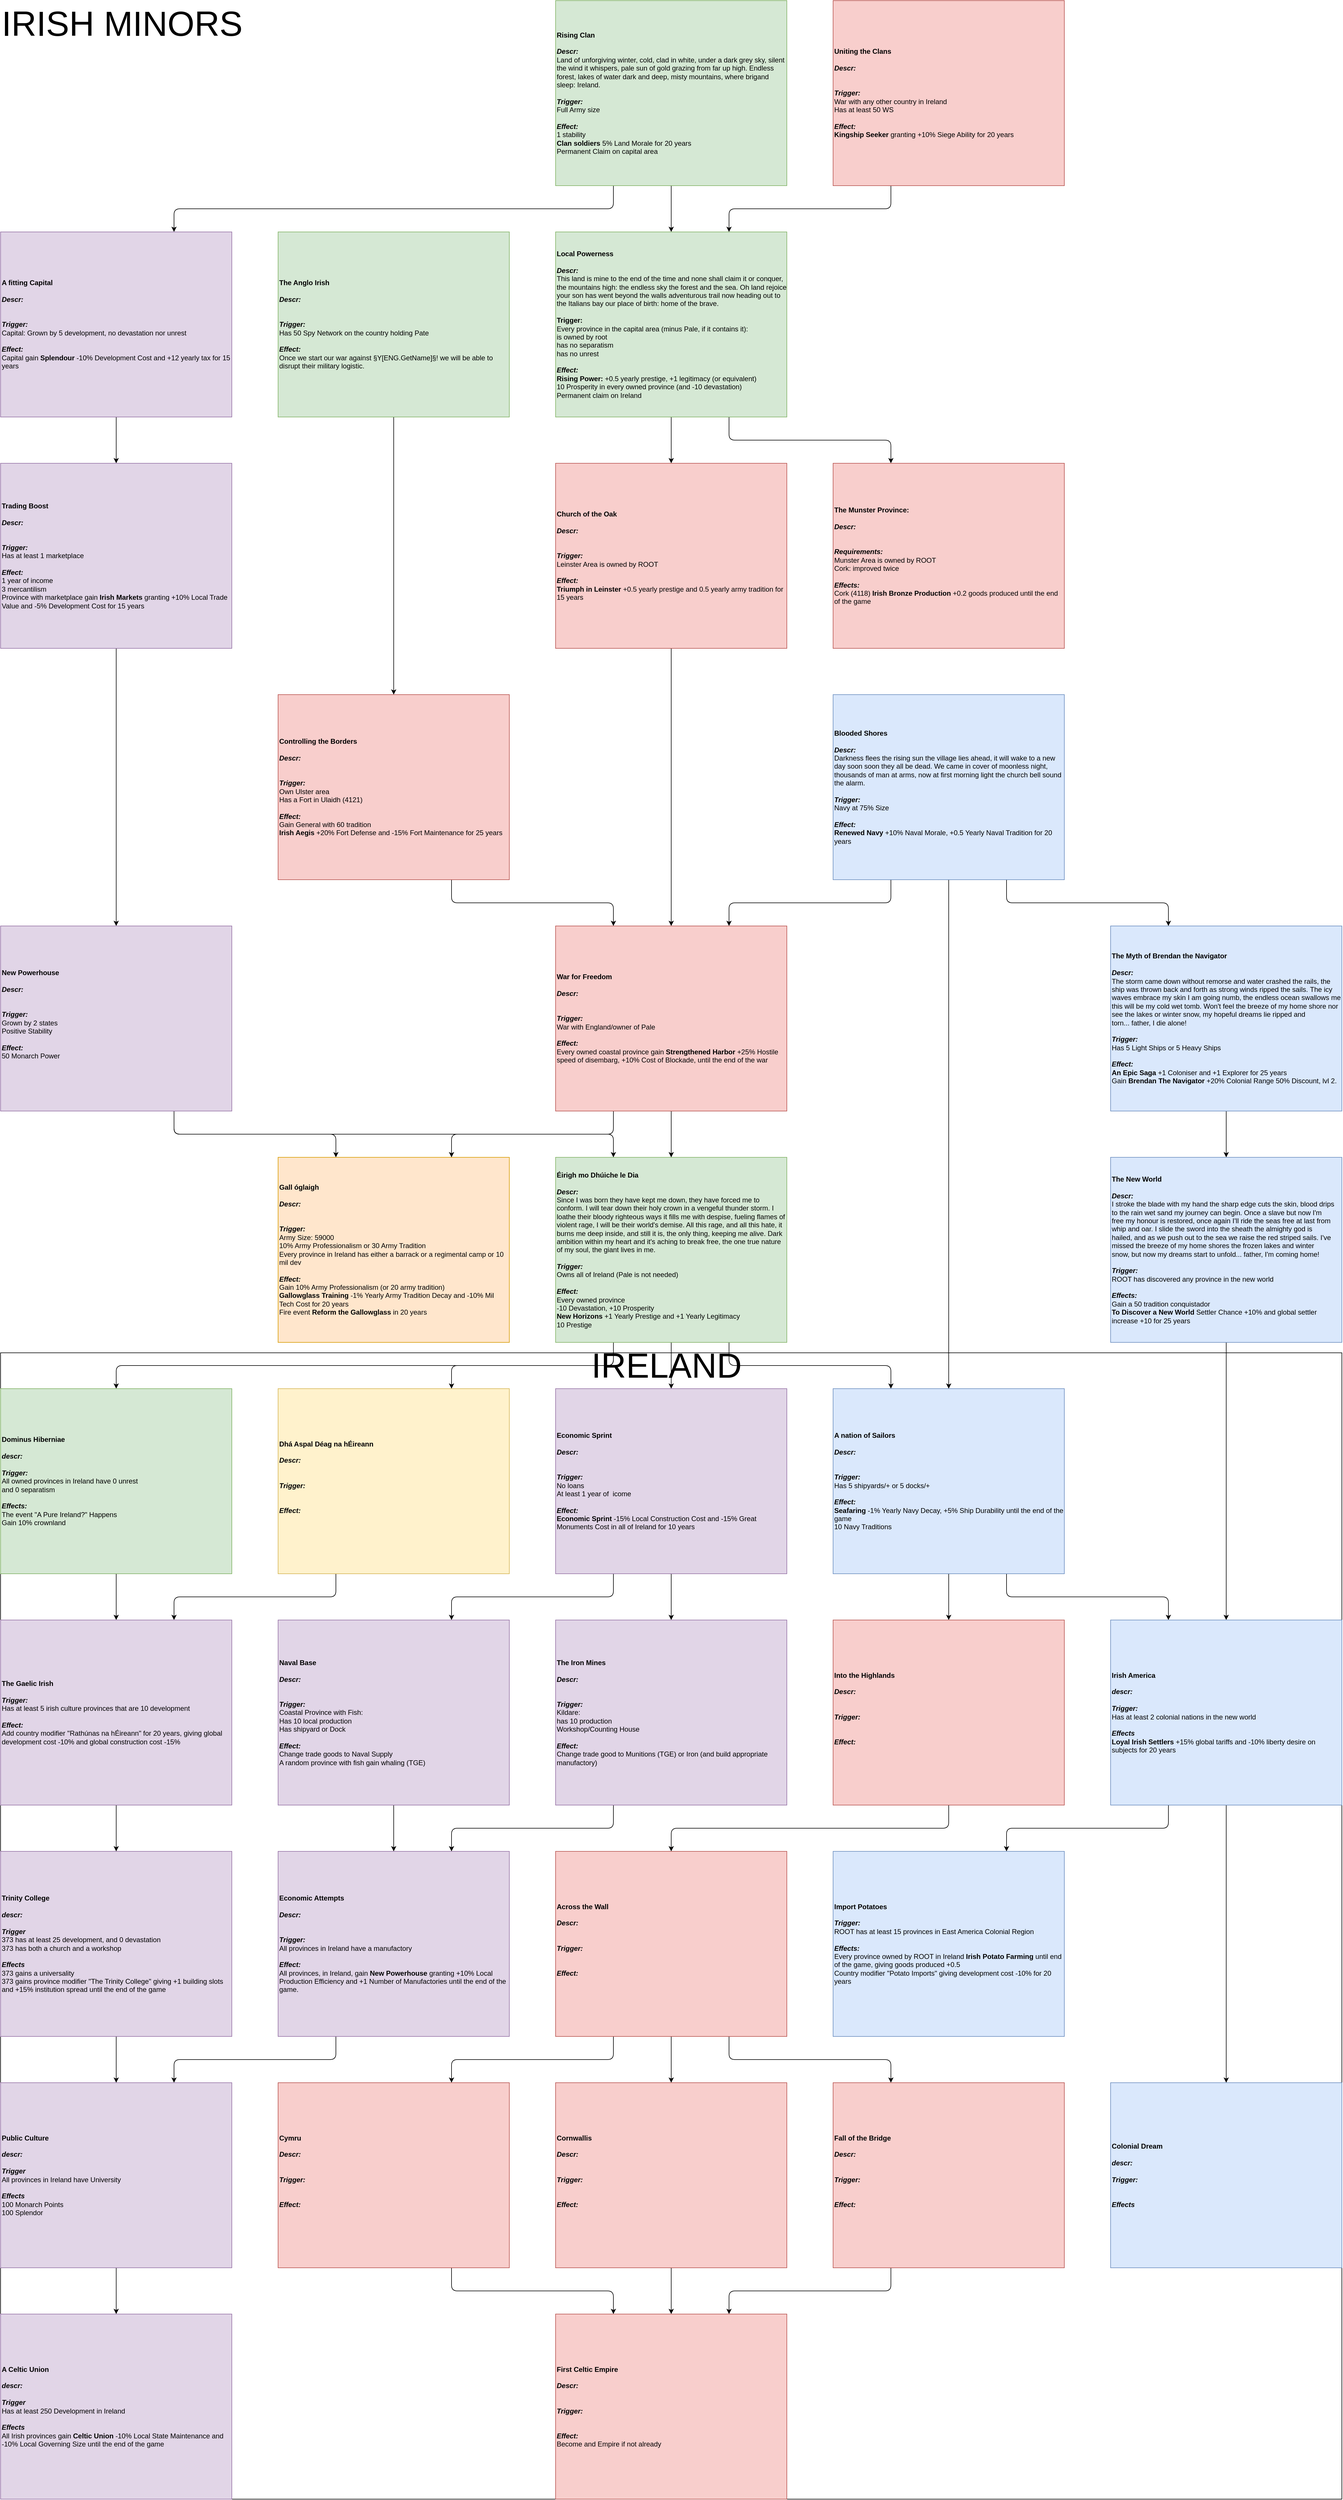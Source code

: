<mxfile version="13.5.1" type="device" pages="2"><diagram id="Q2bto2LsBK7NHWXncxeV" name="Missions"><mxGraphModel dx="1197" dy="391" grid="1" gridSize="10" guides="1" tooltips="1" connect="1" arrows="1" fold="1" page="1" pageScale="1" pageWidth="827" pageHeight="1169" math="0" shadow="0"><root><mxCell id="0"/><mxCell id="1" parent="0"/><mxCell id="CVHkxd6B3aAOMpsSJD8z-7" value="" style="shape=table;html=1;whiteSpace=wrap;startSize=0;container=1;collapsible=0;childLayout=tableLayout;" parent="1" vertex="1"><mxGeometry y="2338" width="2320" height="1982" as="geometry"/></mxCell><mxCell id="CVHkxd6B3aAOMpsSJD8z-8" value="" style="shape=partialRectangle;html=1;whiteSpace=wrap;collapsible=0;dropTarget=0;pointerEvents=0;fillColor=none;top=0;left=0;bottom=0;right=0;points=[[0,0.5],[1,0.5]];portConstraint=eastwest;" parent="CVHkxd6B3aAOMpsSJD8z-7" vertex="1"><mxGeometry width="2320" height="1982" as="geometry"/></mxCell><mxCell id="CVHkxd6B3aAOMpsSJD8z-9" value="" style="shape=partialRectangle;html=1;whiteSpace=wrap;connectable=0;overflow=hidden;fillColor=none;top=0;left=0;bottom=0;right=0;" parent="CVHkxd6B3aAOMpsSJD8z-8" vertex="1"><mxGeometry width="2320" height="1982" as="geometry"/></mxCell><mxCell id="1eZUyf2npBiA9LoUlpwc-44" value="" style="edgeStyle=orthogonalEdgeStyle;rounded=1;orthogonalLoop=1;jettySize=auto;html=1;" parent="1" edge="1"><mxGeometry relative="1" as="geometry"><mxPoint x="680" y="720" as="sourcePoint"/></mxGeometry></mxCell><mxCell id="PFcA9-jOsduUBnZsI2pQ-47" style="edgeStyle=orthogonalEdgeStyle;rounded=1;orthogonalLoop=1;jettySize=auto;html=1;exitX=0.5;exitY=1;exitDx=0;exitDy=0;" parent="1" source="1eZUyf2npBiA9LoUlpwc-15" target="PFcA9-jOsduUBnZsI2pQ-9" edge="1"><mxGeometry relative="1" as="geometry"/></mxCell><mxCell id="RYJt3v1Y31ntUBhwQFmy-13" style="edgeStyle=orthogonalEdgeStyle;rounded=1;orthogonalLoop=1;jettySize=auto;html=1;exitX=0.75;exitY=1;exitDx=0;exitDy=0;entryX=0.25;entryY=0;entryDx=0;entryDy=0;" parent="1" source="PFcA9-jOsduUBnZsI2pQ-9" target="RYJt3v1Y31ntUBhwQFmy-9" edge="1"><mxGeometry relative="1" as="geometry"/></mxCell><mxCell id="RYJt3v1Y31ntUBhwQFmy-17" style="edgeStyle=orthogonalEdgeStyle;rounded=1;orthogonalLoop=1;jettySize=auto;html=1;exitX=0.25;exitY=1;exitDx=0;exitDy=0;entryX=0.75;entryY=0;entryDx=0;entryDy=0;" parent="1" source="1eZUyf2npBiA9LoUlpwc-15" target="PFcA9-jOsduUBnZsI2pQ-65" edge="1"><mxGeometry relative="1" as="geometry"/></mxCell><mxCell id="1eZUyf2npBiA9LoUlpwc-15" value="&lt;div style=&quot;font-size: 12px&quot;&gt;&lt;b style=&quot;font-size: 12px&quot;&gt;Rising Clan&lt;/b&gt;&lt;/div&gt;&lt;div style=&quot;font-size: 12px&quot;&gt;&lt;font style=&quot;font-size: 12px&quot;&gt;&lt;b style=&quot;font-size: 12px&quot;&gt;&lt;font style=&quot;font-size: 12px&quot;&gt;&lt;br style=&quot;font-size: 12px&quot;&gt;&lt;/font&gt;&lt;/b&gt;&lt;/font&gt;&lt;/div&gt;&lt;div style=&quot;font-size: 12px&quot;&gt;&lt;font style=&quot;font-size: 12px&quot;&gt;&lt;span style=&quot;font-size: 12px&quot;&gt;&lt;font style=&quot;font-size: 12px&quot;&gt;&lt;i style=&quot;font-size: 12px&quot;&gt;&lt;b style=&quot;font-size: 12px&quot;&gt;Descr:&lt;/b&gt;&lt;/i&gt;&lt;/font&gt;&lt;/span&gt;&lt;/font&gt;&lt;/div&gt;&lt;div style=&quot;font-size: 12px&quot;&gt;&lt;div style=&quot;font-size: 12px&quot;&gt;&lt;div style=&quot;font-size: 12px&quot;&gt;&lt;div style=&quot;font-size: 12px&quot;&gt;&lt;div style=&quot;font-size: 12px&quot;&gt;Land of unforgiving winter, cold, clad in white, under a dark grey sky, silent the wind it whispers, pale sun of gold grazing from far up high. Endless forest, lakes of water dark and deep, misty mountains, where brigand sleep: Ireland.&lt;/div&gt;&lt;/div&gt;&lt;/div&gt;&lt;/div&gt;&lt;/div&gt;&lt;div style=&quot;font-size: 12px&quot;&gt;&lt;font style=&quot;font-size: 12px&quot;&gt;&lt;br style=&quot;font-size: 12px&quot;&gt;&lt;/font&gt;&lt;/div&gt;&lt;div style=&quot;font-size: 12px&quot;&gt;&lt;font style=&quot;font-size: 12px&quot;&gt;&lt;b style=&quot;font-size: 12px&quot;&gt;&lt;i style=&quot;font-size: 12px&quot;&gt;Trigger:&lt;/i&gt;&lt;/b&gt;&lt;/font&gt;&lt;/div&gt;&lt;div style=&quot;font-size: 12px&quot;&gt;&lt;span style=&quot;font-size: 12px&quot;&gt;Full Army size&lt;/span&gt;&lt;/div&gt;&lt;div style=&quot;font-size: 12px&quot;&gt;&lt;font style=&quot;font-size: 12px&quot;&gt;&lt;br style=&quot;font-size: 12px&quot;&gt;&lt;/font&gt;&lt;/div&gt;&lt;div style=&quot;font-size: 12px&quot;&gt;&lt;font style=&quot;font-size: 12px&quot;&gt;&lt;font style=&quot;font-size: 12px&quot;&gt;&lt;b style=&quot;font-size: 12px&quot;&gt;&lt;i style=&quot;font-size: 12px&quot;&gt;Effect:&lt;/i&gt;&lt;/b&gt;&lt;/font&gt;&lt;/font&gt;&lt;/div&gt;&lt;div style=&quot;font-size: 12px&quot;&gt;&lt;font style=&quot;font-size: 12px&quot;&gt;&lt;font style=&quot;font-size: 12px&quot;&gt;&lt;span style=&quot;font-size: 12px&quot;&gt;&lt;span style=&quot;font-size: 12px&quot;&gt;1 stability&lt;/span&gt;&lt;/span&gt;&lt;/font&gt;&lt;/font&gt;&lt;/div&gt;&lt;div style=&quot;font-size: 12px&quot;&gt;&lt;b style=&quot;font-size: 12px&quot;&gt;Clan soldiers&amp;nbsp;&lt;/b&gt;&lt;span style=&quot;font-size: 12px&quot;&gt;5% Land Morale for 20 years&lt;/span&gt;&lt;/div&gt;&lt;div style=&quot;font-size: 12px&quot;&gt;&lt;font style=&quot;font-size: 12px&quot;&gt;&lt;font style=&quot;font-size: 12px&quot;&gt;&lt;span style=&quot;font-size: 12px&quot;&gt;&lt;span style=&quot;font-size: 12px&quot;&gt;Permanent Claim on capital area&lt;/span&gt;&lt;/span&gt;&lt;/font&gt;&lt;/font&gt;&lt;/div&gt;" style="whiteSpace=wrap;html=1;align=left;fontSize=12;fillColor=#d5e8d4;strokeColor=#82b366;" parent="1" vertex="1"><mxGeometry x="960" width="400" height="320" as="geometry"/></mxCell><mxCell id="RYJt3v1Y31ntUBhwQFmy-31" style="edgeStyle=orthogonalEdgeStyle;rounded=1;orthogonalLoop=1;jettySize=auto;html=1;exitX=0.25;exitY=1;exitDx=0;exitDy=0;entryX=0.75;entryY=0;entryDx=0;entryDy=0;" parent="1" source="PFcA9-jOsduUBnZsI2pQ-1" target="PFcA9-jOsduUBnZsI2pQ-50" edge="1"><mxGeometry relative="1" as="geometry"/></mxCell><mxCell id="RYJt3v1Y31ntUBhwQFmy-36" style="edgeStyle=orthogonalEdgeStyle;rounded=1;orthogonalLoop=1;jettySize=auto;html=1;exitX=0.75;exitY=1;exitDx=0;exitDy=0;entryX=0.25;entryY=0;entryDx=0;entryDy=0;" parent="1" source="PFcA9-jOsduUBnZsI2pQ-1" target="PFcA9-jOsduUBnZsI2pQ-59" edge="1"><mxGeometry relative="1" as="geometry"/></mxCell><mxCell id="0Vz6l-uJ8LWe_JQVx3DG-23" style="edgeStyle=orthogonalEdgeStyle;rounded=1;orthogonalLoop=1;jettySize=auto;html=1;exitX=0.25;exitY=1;exitDx=0;exitDy=0;" parent="1" source="PFcA9-jOsduUBnZsI2pQ-1" target="0Vz6l-uJ8LWe_JQVx3DG-20" edge="1"><mxGeometry relative="1" as="geometry"/></mxCell><mxCell id="vwsfzKL1qZ_4lkTA2cGw-7" style="edgeStyle=orthogonalEdgeStyle;rounded=1;orthogonalLoop=1;jettySize=auto;html=1;exitX=0.5;exitY=1;exitDx=0;exitDy=0;" parent="1" source="PFcA9-jOsduUBnZsI2pQ-1" target="vwsfzKL1qZ_4lkTA2cGw-6" edge="1"><mxGeometry relative="1" as="geometry"/></mxCell><mxCell id="PFcA9-jOsduUBnZsI2pQ-1" value="&lt;div&gt;&lt;b&gt;Éirigh mo Dhúiche le Dia&lt;/b&gt;&lt;br&gt;&lt;/div&gt;&lt;div style=&quot;font-size: 12px&quot;&gt;&lt;font style=&quot;font-size: 12px&quot;&gt;&lt;b style=&quot;font-size: 12px&quot;&gt;&lt;font style=&quot;font-size: 12px&quot;&gt;&lt;br style=&quot;font-size: 12px&quot;&gt;&lt;/font&gt;&lt;/b&gt;&lt;/font&gt;&lt;/div&gt;&lt;div style=&quot;font-size: 12px&quot;&gt;&lt;font style=&quot;font-size: 12px&quot;&gt;&lt;span style=&quot;font-size: 12px&quot;&gt;&lt;font style=&quot;font-size: 12px&quot;&gt;&lt;i style=&quot;font-size: 12px&quot;&gt;&lt;b style=&quot;font-size: 12px&quot;&gt;Descr:&lt;/b&gt;&lt;/i&gt;&lt;/font&gt;&lt;/span&gt;&lt;/font&gt;&lt;/div&gt;&lt;div style=&quot;font-size: 12px&quot;&gt;&lt;div style=&quot;font-size: 12px&quot;&gt;&lt;div style=&quot;font-size: 12px&quot;&gt;&lt;span style=&quot;font-size: 12px&quot;&gt;Since I was born they have kept me down, they have forced me to conform. I will tear down their holy crown in a vengeful thunder storm. I loathe their bloody righteous ways it fills me with despise, fueling flames of violent rage, I will be their world's demise. All this rage, and all this hate, it burns me deep inside, and still it is, the only thing, keeping me alive. Dark ambition within my heart and it's aching to break free, the one true nature of my soul, the giant lives in me.&lt;/span&gt;&lt;br style=&quot;font-size: 12px&quot;&gt;&lt;/div&gt;&lt;/div&gt;&lt;/div&gt;&lt;div style=&quot;font-size: 12px&quot;&gt;&lt;font style=&quot;font-size: 12px&quot;&gt;&lt;br style=&quot;font-size: 12px&quot;&gt;&lt;/font&gt;&lt;/div&gt;&lt;div style=&quot;font-size: 12px&quot;&gt;&lt;font style=&quot;font-size: 12px&quot;&gt;&lt;b style=&quot;font-size: 12px&quot;&gt;&lt;i style=&quot;font-size: 12px&quot;&gt;Trigger:&lt;/i&gt;&lt;/b&gt;&lt;/font&gt;&lt;/div&gt;&lt;div style=&quot;font-size: 12px&quot;&gt;Owns all of Ireland (Pale is not needed)&lt;/div&gt;&lt;div style=&quot;font-size: 12px&quot;&gt;&lt;font style=&quot;font-size: 12px&quot;&gt;&lt;br style=&quot;font-size: 12px&quot;&gt;&lt;/font&gt;&lt;/div&gt;&lt;div style=&quot;font-size: 12px&quot;&gt;&lt;font style=&quot;font-size: 12px&quot;&gt;&lt;font style=&quot;font-size: 12px&quot;&gt;&lt;b style=&quot;font-size: 12px&quot;&gt;&lt;i style=&quot;font-size: 12px&quot;&gt;Effect:&lt;/i&gt;&lt;/b&gt;&lt;/font&gt;&lt;/font&gt;&lt;/div&gt;&lt;div style=&quot;font-size: 12px&quot;&gt;Every owned province&lt;/div&gt;&lt;div style=&quot;font-size: 12px&quot;&gt;-10 Devastation, +10 Prosperity&lt;/div&gt;&lt;div style=&quot;font-size: 12px&quot;&gt;&lt;b&gt;New Horizons&lt;/b&gt;&amp;nbsp;+1 Yearly Prestige and +1 Yearly Legitimacy&lt;/div&gt;&lt;div style=&quot;font-size: 12px&quot;&gt;10 Prestige&lt;/div&gt;" style="whiteSpace=wrap;html=1;align=left;fontSize=12;fillColor=#d5e8d4;strokeColor=#82b366;" parent="1" vertex="1"><mxGeometry x="960" y="2000" width="400" height="320" as="geometry"/></mxCell><mxCell id="RYJt3v1Y31ntUBhwQFmy-11" style="edgeStyle=orthogonalEdgeStyle;rounded=1;orthogonalLoop=1;jettySize=auto;html=1;exitX=0.5;exitY=1;exitDx=0;exitDy=0;" parent="1" source="PFcA9-jOsduUBnZsI2pQ-6" target="PFcA9-jOsduUBnZsI2pQ-53" edge="1"><mxGeometry relative="1" as="geometry"/></mxCell><mxCell id="PFcA9-jOsduUBnZsI2pQ-6" value="&lt;div style=&quot;font-size: 12px&quot;&gt;&lt;font style=&quot;font-size: 12px&quot;&gt;&lt;b style=&quot;font-size: 12px&quot;&gt;&lt;font style=&quot;font-size: 12px&quot;&gt;The Anglo Irish&lt;/font&gt;&lt;/b&gt;&lt;/font&gt;&lt;/div&gt;&lt;div style=&quot;font-size: 12px&quot;&gt;&lt;font style=&quot;font-size: 12px&quot;&gt;&lt;b style=&quot;font-size: 12px&quot;&gt;&lt;font style=&quot;font-size: 12px&quot;&gt;&lt;br style=&quot;font-size: 12px&quot;&gt;&lt;/font&gt;&lt;/b&gt;&lt;/font&gt;&lt;/div&gt;&lt;div style=&quot;font-size: 12px&quot;&gt;&lt;font style=&quot;font-size: 12px&quot;&gt;&lt;span style=&quot;font-size: 12px&quot;&gt;&lt;font style=&quot;font-size: 12px&quot;&gt;&lt;i style=&quot;font-size: 12px&quot;&gt;&lt;b style=&quot;font-size: 12px&quot;&gt;Descr:&lt;/b&gt;&lt;/i&gt;&lt;/font&gt;&lt;/span&gt;&lt;/font&gt;&lt;/div&gt;&lt;div style=&quot;font-size: 12px&quot;&gt;&lt;div style=&quot;font-size: 12px&quot;&gt;&lt;div style=&quot;font-size: 12px&quot;&gt;&lt;br style=&quot;font-size: 12px&quot;&gt;&lt;/div&gt;&lt;/div&gt;&lt;/div&gt;&lt;div style=&quot;font-size: 12px&quot;&gt;&lt;font style=&quot;font-size: 12px&quot;&gt;&lt;br style=&quot;font-size: 12px&quot;&gt;&lt;/font&gt;&lt;/div&gt;&lt;div style=&quot;font-size: 12px&quot;&gt;&lt;font style=&quot;font-size: 12px&quot;&gt;&lt;b style=&quot;font-size: 12px&quot;&gt;&lt;i style=&quot;font-size: 12px&quot;&gt;Trigger:&lt;/i&gt;&lt;/b&gt;&lt;/font&gt;&lt;/div&gt;&lt;div style=&quot;font-size: 12px&quot;&gt;Has 50 Spy Network on the country holding Pate&lt;/div&gt;&lt;div style=&quot;font-size: 12px&quot;&gt;&lt;font style=&quot;font-size: 12px&quot;&gt;&lt;br style=&quot;font-size: 12px&quot;&gt;&lt;/font&gt;&lt;/div&gt;&lt;div style=&quot;font-size: 12px&quot;&gt;&lt;font style=&quot;font-size: 12px&quot;&gt;&lt;font style=&quot;font-size: 12px&quot;&gt;&lt;b style=&quot;font-size: 12px&quot;&gt;&lt;i style=&quot;font-size: 12px&quot;&gt;Effect:&lt;/i&gt;&lt;/b&gt;&lt;/font&gt;&lt;/font&gt;&lt;/div&gt;&lt;div&gt;Once we start our war against §Y[ENG.GetName]§! we will be able to disrupt their military logistic.&lt;br style=&quot;font-size: 12px&quot;&gt;&lt;/div&gt;" style="whiteSpace=wrap;html=1;align=left;fontSize=12;fillColor=#d5e8d4;strokeColor=#82b366;" parent="1" vertex="1"><mxGeometry x="480" y="400" width="400" height="320" as="geometry"/></mxCell><mxCell id="RYJt3v1Y31ntUBhwQFmy-16" style="edgeStyle=orthogonalEdgeStyle;rounded=1;orthogonalLoop=1;jettySize=auto;html=1;exitX=0.5;exitY=1;exitDx=0;exitDy=0;" parent="1" source="PFcA9-jOsduUBnZsI2pQ-9" target="RYJt3v1Y31ntUBhwQFmy-5" edge="1"><mxGeometry relative="1" as="geometry"/></mxCell><mxCell id="PFcA9-jOsduUBnZsI2pQ-9" value="&lt;div style=&quot;font-size: 12px&quot;&gt;&lt;b style=&quot;font-size: 12px&quot;&gt;Local Powerness&lt;/b&gt;&lt;/div&gt;&lt;div style=&quot;font-size: 12px&quot;&gt;&lt;b style=&quot;font-size: 12px&quot;&gt;&lt;br style=&quot;font-size: 12px&quot;&gt;&lt;/b&gt;&lt;/div&gt;&lt;div style=&quot;font-size: 12px&quot;&gt;&lt;div style=&quot;font-size: 12px&quot;&gt;&lt;b style=&quot;font-size: 12px&quot;&gt;&lt;i style=&quot;font-size: 12px&quot;&gt;Descr:&lt;/i&gt;&lt;/b&gt;&lt;/div&gt;&lt;div style=&quot;font-size: 12px&quot;&gt;This land is mine to the end of the time and none shall claim it or conquer, the mountains high: the endless sky the forest and the sea. Oh land rejoice your son has went beyond the walls adventurous trail now heading out to the Italians bay our place of birth: home of the brave.&lt;/div&gt;&lt;/div&gt;&lt;div style=&quot;font-size: 12px&quot;&gt;&lt;br style=&quot;font-size: 12px&quot;&gt;&lt;/div&gt;&lt;div style=&quot;font-size: 12px&quot;&gt;&lt;b style=&quot;font-size: 12px&quot;&gt;Trigger:&lt;/b&gt;&lt;/div&gt;&lt;div style=&quot;font-size: 12px&quot;&gt;Every province in the capital area (minus Pale, if it contains it):&lt;/div&gt;&lt;div style=&quot;font-size: 12px&quot;&gt;is owned by root&lt;/div&gt;&lt;div style=&quot;font-size: 12px&quot;&gt;has no separatism&lt;/div&gt;&lt;div style=&quot;font-size: 12px&quot;&gt;has no unrest&lt;/div&gt;&lt;div style=&quot;font-size: 12px&quot;&gt;&lt;br style=&quot;font-size: 12px&quot;&gt;&lt;/div&gt;&lt;div style=&quot;font-size: 12px&quot;&gt;&lt;font style=&quot;font-size: 12px&quot;&gt;&lt;font style=&quot;font-size: 12px&quot;&gt;&lt;b style=&quot;font-size: 12px&quot;&gt;&lt;i style=&quot;font-size: 12px&quot;&gt;Effect:&lt;/i&gt;&lt;/b&gt;&lt;/font&gt;&lt;/font&gt;&lt;/div&gt;&lt;div style=&quot;font-size: 12px&quot;&gt;&lt;b style=&quot;font-size: 12px&quot;&gt;Rising Power:&lt;/b&gt;&amp;nbsp;+0.5 yearly prestige, +1 legitimacy (or equivalent)&lt;/div&gt;&lt;div style=&quot;font-size: 12px&quot;&gt;10 Prosperity in every owned province (and -10 devastation)&lt;/div&gt;&lt;div style=&quot;font-size: 12px&quot;&gt;Permanent claim on Ireland&lt;/div&gt;" style="rounded=0;whiteSpace=wrap;html=1;align=left;fontSize=12;fillColor=#d5e8d4;strokeColor=#82b366;fontColor=#000000;" parent="1" vertex="1"><mxGeometry x="960" y="400" width="400" height="320" as="geometry"/></mxCell><mxCell id="vwsfzKL1qZ_4lkTA2cGw-2" style="edgeStyle=orthogonalEdgeStyle;rounded=1;orthogonalLoop=1;jettySize=auto;html=1;exitX=0.25;exitY=1;exitDx=0;exitDy=0;entryX=0.75;entryY=0;entryDx=0;entryDy=0;" parent="1" source="PFcA9-jOsduUBnZsI2pQ-50" target="0Vz6l-uJ8LWe_JQVx3DG-28" edge="1"><mxGeometry relative="1" as="geometry"/></mxCell><mxCell id="PFcA9-jOsduUBnZsI2pQ-50" value="&lt;div&gt;&lt;b&gt;Dhá Aspal Déag na hÉireann&lt;/b&gt;&lt;br&gt;&lt;/div&gt;&lt;div style=&quot;font-size: 12px&quot;&gt;&lt;font style=&quot;font-size: 12px&quot;&gt;&lt;b style=&quot;font-size: 12px&quot;&gt;&lt;font style=&quot;font-size: 12px&quot;&gt;&lt;br style=&quot;font-size: 12px&quot;&gt;&lt;/font&gt;&lt;/b&gt;&lt;/font&gt;&lt;/div&gt;&lt;div style=&quot;font-size: 12px&quot;&gt;&lt;font style=&quot;font-size: 12px&quot;&gt;&lt;span style=&quot;font-size: 12px&quot;&gt;&lt;font style=&quot;font-size: 12px&quot;&gt;&lt;i style=&quot;font-size: 12px&quot;&gt;&lt;b style=&quot;font-size: 12px&quot;&gt;Descr:&lt;/b&gt;&lt;/i&gt;&lt;/font&gt;&lt;/span&gt;&lt;/font&gt;&lt;/div&gt;&lt;div style=&quot;font-size: 12px&quot;&gt;&lt;div style=&quot;font-size: 12px&quot;&gt;&lt;div style=&quot;font-size: 12px&quot;&gt;&lt;br style=&quot;font-size: 12px&quot;&gt;&lt;/div&gt;&lt;/div&gt;&lt;/div&gt;&lt;div style=&quot;font-size: 12px&quot;&gt;&lt;font style=&quot;font-size: 12px&quot;&gt;&lt;br style=&quot;font-size: 12px&quot;&gt;&lt;/font&gt;&lt;/div&gt;&lt;div style=&quot;font-size: 12px&quot;&gt;&lt;font style=&quot;font-size: 12px&quot;&gt;&lt;b style=&quot;font-size: 12px&quot;&gt;&lt;i style=&quot;font-size: 12px&quot;&gt;Trigger:&lt;/i&gt;&lt;/b&gt;&lt;/font&gt;&lt;/div&gt;&lt;div style=&quot;font-size: 12px&quot;&gt;&lt;br style=&quot;font-size: 12px&quot;&gt;&lt;/div&gt;&lt;div style=&quot;font-size: 12px&quot;&gt;&lt;font style=&quot;font-size: 12px&quot;&gt;&lt;br style=&quot;font-size: 12px&quot;&gt;&lt;/font&gt;&lt;/div&gt;&lt;div style=&quot;font-size: 12px&quot;&gt;&lt;font style=&quot;font-size: 12px&quot;&gt;&lt;font style=&quot;font-size: 12px&quot;&gt;&lt;b style=&quot;font-size: 12px&quot;&gt;&lt;i style=&quot;font-size: 12px&quot;&gt;Effect:&lt;/i&gt;&lt;/b&gt;&lt;/font&gt;&lt;/font&gt;&lt;/div&gt;&lt;div style=&quot;font-size: 12px&quot;&gt;&lt;br&gt;&lt;/div&gt;" style="whiteSpace=wrap;html=1;align=left;fontSize=12;fillColor=#fff2cc;strokeColor=#d6b656;" parent="1" vertex="1"><mxGeometry x="480" y="2400" width="400" height="320" as="geometry"/></mxCell><mxCell id="RYJt3v1Y31ntUBhwQFmy-34" style="edgeStyle=orthogonalEdgeStyle;rounded=1;orthogonalLoop=1;jettySize=auto;html=1;exitX=0.75;exitY=1;exitDx=0;exitDy=0;entryX=0.25;entryY=0;entryDx=0;entryDy=0;" parent="1" source="PFcA9-jOsduUBnZsI2pQ-53" target="RYJt3v1Y31ntUBhwQFmy-26" edge="1"><mxGeometry relative="1" as="geometry"/></mxCell><mxCell id="PFcA9-jOsduUBnZsI2pQ-53" value="&lt;div style=&quot;font-size: 12px&quot;&gt;&lt;b style=&quot;font-size: 12px&quot;&gt;Controlling the Borders&lt;/b&gt;&lt;/div&gt;&lt;div style=&quot;font-size: 12px&quot;&gt;&lt;font style=&quot;font-size: 12px&quot;&gt;&lt;b style=&quot;font-size: 12px&quot;&gt;&lt;font style=&quot;font-size: 12px&quot;&gt;&lt;br style=&quot;font-size: 12px&quot;&gt;&lt;/font&gt;&lt;/b&gt;&lt;/font&gt;&lt;/div&gt;&lt;div style=&quot;font-size: 12px&quot;&gt;&lt;font style=&quot;font-size: 12px&quot;&gt;&lt;span style=&quot;font-size: 12px&quot;&gt;&lt;font style=&quot;font-size: 12px&quot;&gt;&lt;i style=&quot;font-size: 12px&quot;&gt;&lt;b style=&quot;font-size: 12px&quot;&gt;Descr:&lt;/b&gt;&lt;/i&gt;&lt;/font&gt;&lt;/span&gt;&lt;/font&gt;&lt;/div&gt;&lt;div style=&quot;font-size: 12px&quot;&gt;&lt;div style=&quot;font-size: 12px&quot;&gt;&lt;div style=&quot;font-size: 12px&quot;&gt;&lt;div style=&quot;font-size: 12px&quot;&gt;&lt;div style=&quot;font-size: 12px&quot;&gt;&lt;br style=&quot;font-size: 12px&quot;&gt;&lt;/div&gt;&lt;/div&gt;&lt;/div&gt;&lt;/div&gt;&lt;/div&gt;&lt;div style=&quot;font-size: 12px&quot;&gt;&lt;font style=&quot;font-size: 12px&quot;&gt;&lt;br style=&quot;font-size: 12px&quot;&gt;&lt;/font&gt;&lt;/div&gt;&lt;div style=&quot;font-size: 12px&quot;&gt;&lt;font style=&quot;font-size: 12px&quot;&gt;&lt;b style=&quot;font-size: 12px&quot;&gt;&lt;i style=&quot;font-size: 12px&quot;&gt;Trigger:&lt;/i&gt;&lt;/b&gt;&lt;/font&gt;&lt;/div&gt;&lt;div style=&quot;font-size: 12px&quot;&gt;Own Ulster area&lt;/div&gt;&lt;div style=&quot;font-size: 12px&quot;&gt;Has a Fort in Ulaidh (4121)&lt;/div&gt;&lt;div style=&quot;font-size: 12px&quot;&gt;&lt;br&gt;&lt;/div&gt;&lt;div style=&quot;font-size: 12px&quot;&gt;&lt;font style=&quot;font-size: 12px&quot;&gt;&lt;font style=&quot;font-size: 12px&quot;&gt;&lt;b style=&quot;font-size: 12px&quot;&gt;&lt;i style=&quot;font-size: 12px&quot;&gt;Effect:&lt;/i&gt;&lt;/b&gt;&lt;/font&gt;&lt;/font&gt;&lt;/div&gt;&lt;div style=&quot;font-size: 12px&quot;&gt;Gain General with 60 tradition&lt;/div&gt;&lt;div style=&quot;font-size: 12px&quot;&gt;&lt;b style=&quot;font-size: 12px&quot;&gt;Irish Aegis&lt;/b&gt;&amp;nbsp;+20% Fort Defense and -15% Fort Maintenance for 25 years&lt;/div&gt;" style="whiteSpace=wrap;html=1;align=left;fontSize=12;fillColor=#f8cecc;strokeColor=#b85450;" parent="1" vertex="1"><mxGeometry x="480" y="1200" width="400" height="320" as="geometry"/></mxCell><mxCell id="RYJt3v1Y31ntUBhwQFmy-30" style="edgeStyle=orthogonalEdgeStyle;rounded=1;orthogonalLoop=1;jettySize=auto;html=1;exitX=0.5;exitY=1;exitDx=0;exitDy=0;" parent="1" source="PFcA9-jOsduUBnZsI2pQ-56" target="PFcA9-jOsduUBnZsI2pQ-59" edge="1"><mxGeometry relative="1" as="geometry"><mxPoint x="2130" y="1730" as="targetPoint"/></mxGeometry></mxCell><mxCell id="RYJt3v1Y31ntUBhwQFmy-35" style="edgeStyle=orthogonalEdgeStyle;rounded=1;orthogonalLoop=1;jettySize=auto;html=1;exitX=0.25;exitY=1;exitDx=0;exitDy=0;entryX=0.75;entryY=0;entryDx=0;entryDy=0;" parent="1" source="PFcA9-jOsduUBnZsI2pQ-56" target="RYJt3v1Y31ntUBhwQFmy-26" edge="1"><mxGeometry relative="1" as="geometry"/></mxCell><mxCell id="CVHkxd6B3aAOMpsSJD8z-5" value="" style="edgeStyle=orthogonalEdgeStyle;rounded=1;orthogonalLoop=1;jettySize=auto;html=1;exitX=0.75;exitY=1;exitDx=0;exitDy=0;entryX=0.25;entryY=0;entryDx=0;entryDy=0;" parent="1" source="PFcA9-jOsduUBnZsI2pQ-56" target="CVHkxd6B3aAOMpsSJD8z-4" edge="1"><mxGeometry relative="1" as="geometry"/></mxCell><mxCell id="PFcA9-jOsduUBnZsI2pQ-56" value="&lt;div style=&quot;font-size: 12px;&quot;&gt;&lt;b style=&quot;font-size: 12px;&quot;&gt;Blooded Shores&lt;/b&gt;&lt;/div&gt;&lt;div style=&quot;font-size: 12px;&quot;&gt;&lt;font style=&quot;font-size: 12px;&quot;&gt;&lt;b style=&quot;font-size: 12px;&quot;&gt;&lt;font style=&quot;font-size: 12px;&quot;&gt;&lt;br style=&quot;font-size: 12px;&quot;&gt;&lt;/font&gt;&lt;/b&gt;&lt;/font&gt;&lt;/div&gt;&lt;div style=&quot;font-size: 12px;&quot;&gt;&lt;font style=&quot;font-size: 12px;&quot;&gt;&lt;span style=&quot;font-size: 12px;&quot;&gt;&lt;font style=&quot;font-size: 12px;&quot;&gt;&lt;i style=&quot;font-size: 12px;&quot;&gt;&lt;b style=&quot;font-size: 12px;&quot;&gt;Descr:&lt;/b&gt;&lt;/i&gt;&lt;/font&gt;&lt;/span&gt;&lt;/font&gt;&lt;/div&gt;&lt;div style=&quot;font-size: 12px;&quot;&gt;&lt;div style=&quot;font-size: 12px;&quot;&gt;&lt;div style=&quot;font-size: 12px;&quot;&gt;&lt;div style=&quot;font-size: 12px;&quot;&gt;&lt;div style=&quot;font-size: 12px;&quot;&gt;&lt;span style=&quot;font-size: 12px;&quot;&gt;Darkness flees the rising sun the village lies ahead, it will wake to a new day soon soon they all be dead.&amp;nbsp;We came in cover of moonless night, thousands of man at arms, now at first morning light the church bell sound the alarm.&lt;/span&gt;&lt;br style=&quot;font-size: 12px;&quot;&gt;&lt;/div&gt;&lt;/div&gt;&lt;/div&gt;&lt;/div&gt;&lt;/div&gt;&lt;div style=&quot;font-size: 12px;&quot;&gt;&lt;font style=&quot;font-size: 12px;&quot;&gt;&lt;br style=&quot;font-size: 12px;&quot;&gt;&lt;/font&gt;&lt;/div&gt;&lt;div style=&quot;font-size: 12px;&quot;&gt;&lt;font style=&quot;font-size: 12px;&quot;&gt;&lt;b style=&quot;font-size: 12px;&quot;&gt;&lt;i style=&quot;font-size: 12px;&quot;&gt;Trigger:&lt;/i&gt;&lt;/b&gt;&lt;/font&gt;&lt;/div&gt;&lt;div style=&quot;font-size: 12px;&quot;&gt;&lt;span style=&quot;font-size: 12px;&quot;&gt;Navy at 75% Size&lt;/span&gt;&lt;/div&gt;&lt;div style=&quot;font-size: 12px;&quot;&gt;&lt;font style=&quot;font-size: 12px;&quot;&gt;&lt;br style=&quot;font-size: 12px;&quot;&gt;&lt;/font&gt;&lt;/div&gt;&lt;div style=&quot;font-size: 12px;&quot;&gt;&lt;font style=&quot;font-size: 12px;&quot;&gt;&lt;font style=&quot;font-size: 12px;&quot;&gt;&lt;b style=&quot;font-size: 12px;&quot;&gt;&lt;i style=&quot;font-size: 12px;&quot;&gt;Effect:&lt;/i&gt;&lt;/b&gt;&lt;/font&gt;&lt;/font&gt;&lt;/div&gt;&lt;div style=&quot;font-size: 12px;&quot;&gt;&lt;b style=&quot;font-size: 12px;&quot;&gt;Renewed Navy&lt;/b&gt;&amp;nbsp;+10% Naval Morale, +0.5 Yearly Naval Tradition for 20 years&lt;/div&gt;" style="whiteSpace=wrap;html=1;align=left;fontSize=12;fillColor=#dae8fc;strokeColor=#6c8ebf;" parent="1" vertex="1"><mxGeometry x="1440" y="1200" width="400" height="320" as="geometry"/></mxCell><mxCell id="CVHkxd6B3aAOMpsSJD8z-3" style="edgeStyle=orthogonalEdgeStyle;rounded=1;orthogonalLoop=1;jettySize=auto;html=1;exitX=0.5;exitY=1;exitDx=0;exitDy=0;" parent="1" source="PFcA9-jOsduUBnZsI2pQ-59" target="0Vz6l-uJ8LWe_JQVx3DG-7" edge="1"><mxGeometry relative="1" as="geometry"/></mxCell><mxCell id="CVHkxd6B3aAOMpsSJD8z-12" style="edgeStyle=orthogonalEdgeStyle;rounded=1;orthogonalLoop=1;jettySize=auto;html=1;exitX=0.75;exitY=1;exitDx=0;exitDy=0;entryX=0.25;entryY=0;entryDx=0;entryDy=0;fontSize=12;" parent="1" source="PFcA9-jOsduUBnZsI2pQ-59" target="OrEzVt97cn8VFZpUJ9jY-31" edge="1"><mxGeometry relative="1" as="geometry"/></mxCell><mxCell id="PFcA9-jOsduUBnZsI2pQ-59" value="&lt;div style=&quot;font-size: 12px&quot;&gt;&lt;b style=&quot;font-size: 12px&quot;&gt;A nation of Sailors&lt;/b&gt;&lt;/div&gt;&lt;div style=&quot;font-size: 12px&quot;&gt;&lt;font style=&quot;font-size: 12px&quot;&gt;&lt;b style=&quot;font-size: 12px&quot;&gt;&lt;font style=&quot;font-size: 12px&quot;&gt;&lt;br style=&quot;font-size: 12px&quot;&gt;&lt;/font&gt;&lt;/b&gt;&lt;/font&gt;&lt;/div&gt;&lt;div style=&quot;font-size: 12px&quot;&gt;&lt;font style=&quot;font-size: 12px&quot;&gt;&lt;span style=&quot;font-size: 12px&quot;&gt;&lt;font style=&quot;font-size: 12px&quot;&gt;&lt;i style=&quot;font-size: 12px&quot;&gt;&lt;b style=&quot;font-size: 12px&quot;&gt;Descr:&lt;/b&gt;&lt;/i&gt;&lt;/font&gt;&lt;/span&gt;&lt;/font&gt;&lt;/div&gt;&lt;div style=&quot;font-size: 12px&quot;&gt;&lt;div style=&quot;font-size: 12px&quot;&gt;&lt;div style=&quot;font-size: 12px&quot;&gt;&lt;div style=&quot;font-size: 12px&quot;&gt;&lt;div style=&quot;font-size: 12px&quot;&gt;&lt;br&gt;&lt;/div&gt;&lt;/div&gt;&lt;/div&gt;&lt;/div&gt;&lt;/div&gt;&lt;div style=&quot;font-size: 12px&quot;&gt;&lt;font style=&quot;font-size: 12px&quot;&gt;&lt;br style=&quot;font-size: 12px&quot;&gt;&lt;/font&gt;&lt;/div&gt;&lt;div style=&quot;font-size: 12px&quot;&gt;&lt;font style=&quot;font-size: 12px&quot;&gt;&lt;b style=&quot;font-size: 12px&quot;&gt;&lt;i style=&quot;font-size: 12px&quot;&gt;Trigger:&lt;/i&gt;&lt;/b&gt;&lt;/font&gt;&lt;/div&gt;&lt;div style=&quot;font-size: 12px&quot;&gt;Has 5 shipyards/+ or 5 docks/+&lt;/div&gt;&lt;div style=&quot;font-size: 12px&quot;&gt;&lt;font style=&quot;font-size: 12px&quot;&gt;&lt;br style=&quot;font-size: 12px&quot;&gt;&lt;/font&gt;&lt;/div&gt;&lt;div style=&quot;font-size: 12px&quot;&gt;&lt;font style=&quot;font-size: 12px&quot;&gt;&lt;font style=&quot;font-size: 12px&quot;&gt;&lt;b style=&quot;font-size: 12px&quot;&gt;&lt;i style=&quot;font-size: 12px&quot;&gt;Effect:&lt;/i&gt;&lt;/b&gt;&lt;/font&gt;&lt;/font&gt;&lt;/div&gt;&lt;div style=&quot;font-size: 12px&quot;&gt;&lt;b&gt;Seafaring&lt;/b&gt;&amp;nbsp;-1% Yearly Navy Decay, +5% Ship Durability until the end of the game&lt;/div&gt;&lt;div style=&quot;font-size: 12px&quot;&gt;10 Navy Traditions&lt;/div&gt;" style="whiteSpace=wrap;html=1;align=left;fontSize=12;fillColor=#dae8fc;strokeColor=#6c8ebf;" parent="1" vertex="1"><mxGeometry x="1440" y="2400" width="400" height="320" as="geometry"/></mxCell><mxCell id="PFcA9-jOsduUBnZsI2pQ-62" value="&lt;div&gt;&lt;b&gt;Gall óglaigh&lt;/b&gt;&lt;br&gt;&lt;/div&gt;&lt;div style=&quot;font-size: 12px&quot;&gt;&lt;font style=&quot;font-size: 12px&quot;&gt;&lt;b style=&quot;font-size: 12px&quot;&gt;&lt;font style=&quot;font-size: 12px&quot;&gt;&lt;br style=&quot;font-size: 12px&quot;&gt;&lt;/font&gt;&lt;/b&gt;&lt;/font&gt;&lt;/div&gt;&lt;div style=&quot;font-size: 12px&quot;&gt;&lt;font style=&quot;font-size: 12px&quot;&gt;&lt;span style=&quot;font-size: 12px&quot;&gt;&lt;font style=&quot;font-size: 12px&quot;&gt;&lt;i style=&quot;font-size: 12px&quot;&gt;&lt;b style=&quot;font-size: 12px&quot;&gt;Descr:&lt;/b&gt;&lt;/i&gt;&lt;/font&gt;&lt;/span&gt;&lt;/font&gt;&lt;/div&gt;&lt;div style=&quot;font-size: 12px&quot;&gt;&lt;div style=&quot;font-size: 12px&quot;&gt;&lt;div style=&quot;font-size: 12px&quot;&gt;&lt;div style=&quot;font-size: 12px&quot;&gt;&lt;div style=&quot;font-size: 12px&quot;&gt;&lt;br style=&quot;font-size: 12px&quot;&gt;&lt;/div&gt;&lt;/div&gt;&lt;/div&gt;&lt;/div&gt;&lt;/div&gt;&lt;div style=&quot;font-size: 12px&quot;&gt;&lt;font style=&quot;font-size: 12px&quot;&gt;&lt;br style=&quot;font-size: 12px&quot;&gt;&lt;/font&gt;&lt;/div&gt;&lt;div style=&quot;font-size: 12px&quot;&gt;&lt;font style=&quot;font-size: 12px&quot;&gt;&lt;b style=&quot;font-size: 12px&quot;&gt;&lt;i style=&quot;font-size: 12px&quot;&gt;Trigger:&lt;/i&gt;&lt;/b&gt;&lt;/font&gt;&lt;/div&gt;&lt;div style=&quot;font-size: 12px&quot;&gt;Army Size: 59000&lt;/div&gt;&lt;div style=&quot;font-size: 12px&quot;&gt;10% Army Professionalism or 30 Army Tradition&lt;/div&gt;&lt;div style=&quot;font-size: 12px&quot;&gt;Every province in Ireland has either a barrack or a regimental camp or 10 mil dev&lt;/div&gt;&lt;div style=&quot;font-size: 12px&quot;&gt;&lt;br style=&quot;font-size: 12px&quot;&gt;&lt;/div&gt;&lt;div style=&quot;font-size: 12px&quot;&gt;&lt;font style=&quot;font-size: 12px&quot;&gt;&lt;font style=&quot;font-size: 12px&quot;&gt;&lt;b style=&quot;font-size: 12px&quot;&gt;&lt;i style=&quot;font-size: 12px&quot;&gt;Effect:&lt;/i&gt;&lt;/b&gt;&lt;/font&gt;&lt;/font&gt;&lt;/div&gt;Gain 10% Army Professionalism (or 20 army tradition)&lt;br&gt;&lt;b&gt;Gallowglass Training&lt;/b&gt;&lt;span&gt;&amp;nbsp;-1% Yearly Army Tradition Decay and -10% Mil Tech Cost for 20 years&lt;/span&gt;&lt;br&gt;&lt;div style=&quot;font-size: 12px&quot;&gt;Fire event &lt;b&gt;Reform the Gallowglass&lt;/b&gt;&amp;nbsp;in 20 years&lt;/div&gt;" style="whiteSpace=wrap;html=1;align=left;fontSize=12;fillColor=#ffe6cc;strokeColor=#d79b00;" parent="1" vertex="1"><mxGeometry x="480" y="2000" width="400" height="320" as="geometry"/></mxCell><mxCell id="RYJt3v1Y31ntUBhwQFmy-25" value="" style="edgeStyle=orthogonalEdgeStyle;rounded=1;orthogonalLoop=1;jettySize=auto;html=1;" parent="1" source="PFcA9-jOsduUBnZsI2pQ-65" target="RYJt3v1Y31ntUBhwQFmy-24" edge="1"><mxGeometry relative="1" as="geometry"/></mxCell><mxCell id="PFcA9-jOsduUBnZsI2pQ-65" value="&lt;div style=&quot;font-size: 12px&quot;&gt;&lt;b&gt;A fitting Capital&lt;/b&gt;&lt;/div&gt;&lt;div style=&quot;font-size: 12px&quot;&gt;&lt;font style=&quot;font-size: 12px&quot;&gt;&lt;b style=&quot;font-size: 12px&quot;&gt;&lt;font style=&quot;font-size: 12px&quot;&gt;&lt;br style=&quot;font-size: 12px&quot;&gt;&lt;/font&gt;&lt;/b&gt;&lt;/font&gt;&lt;/div&gt;&lt;div style=&quot;font-size: 12px&quot;&gt;&lt;font style=&quot;font-size: 12px&quot;&gt;&lt;span style=&quot;font-size: 12px&quot;&gt;&lt;font style=&quot;font-size: 12px&quot;&gt;&lt;i style=&quot;font-size: 12px&quot;&gt;&lt;b style=&quot;font-size: 12px&quot;&gt;Descr:&lt;/b&gt;&lt;/i&gt;&lt;/font&gt;&lt;/span&gt;&lt;/font&gt;&lt;/div&gt;&lt;div style=&quot;font-size: 12px&quot;&gt;&lt;div style=&quot;font-size: 12px&quot;&gt;&lt;div style=&quot;font-size: 12px&quot;&gt;&lt;br style=&quot;font-size: 12px&quot;&gt;&lt;/div&gt;&lt;/div&gt;&lt;/div&gt;&lt;div style=&quot;font-size: 12px&quot;&gt;&lt;font style=&quot;font-size: 12px&quot;&gt;&lt;br style=&quot;font-size: 12px&quot;&gt;&lt;/font&gt;&lt;/div&gt;&lt;div style=&quot;font-size: 12px&quot;&gt;&lt;font style=&quot;font-size: 12px&quot;&gt;&lt;b style=&quot;font-size: 12px&quot;&gt;&lt;i style=&quot;font-size: 12px&quot;&gt;Trigger:&lt;/i&gt;&lt;/b&gt;&lt;/font&gt;&lt;/div&gt;&lt;div style=&quot;font-size: 12px&quot;&gt;Capital: Grown by 5 development, no devastation nor unrest&lt;/div&gt;&lt;div style=&quot;font-size: 12px&quot;&gt;&lt;font style=&quot;font-size: 12px&quot;&gt;&lt;br style=&quot;font-size: 12px&quot;&gt;&lt;/font&gt;&lt;/div&gt;&lt;div style=&quot;font-size: 12px&quot;&gt;&lt;font style=&quot;font-size: 12px&quot;&gt;&lt;font style=&quot;font-size: 12px&quot;&gt;&lt;b style=&quot;font-size: 12px&quot;&gt;&lt;i style=&quot;font-size: 12px&quot;&gt;Effect:&lt;/i&gt;&lt;/b&gt;&lt;/font&gt;&lt;/font&gt;&lt;/div&gt;&lt;div style=&quot;font-size: 12px&quot;&gt;&lt;font&gt;Capital gain &lt;b&gt;Splendour&lt;/b&gt;&amp;nbsp;-10% Development Cost and +12 yearly tax for 15 years&lt;/font&gt;&lt;/div&gt;" style="whiteSpace=wrap;html=1;align=left;fontSize=12;fillColor=#e1d5e7;strokeColor=#9673a6;" parent="1" vertex="1"><mxGeometry y="400" width="400" height="320" as="geometry"/></mxCell><mxCell id="OrEzVt97cn8VFZpUJ9jY-35" style="edgeStyle=orthogonalEdgeStyle;rounded=1;orthogonalLoop=1;jettySize=auto;html=1;exitX=0.5;exitY=1;exitDx=0;exitDy=0;" parent="1" source="OrEzVt97cn8VFZpUJ9jY-30" target="OrEzVt97cn8VFZpUJ9jY-31" edge="1"><mxGeometry relative="1" as="geometry"/></mxCell><mxCell id="OrEzVt97cn8VFZpUJ9jY-30" value="&lt;b&gt;The New World&lt;br&gt;&lt;/b&gt;&lt;br&gt;&lt;div&gt;&lt;i&gt;&lt;b&gt;Descr:&lt;/b&gt;&lt;/i&gt;&lt;/div&gt;&lt;div&gt;I stroke the blade with my hand&amp;nbsp;the sharp edge cuts the skin, blood drips to the rain wet sand&amp;nbsp;my journey can begin.&amp;nbsp;Once a slave but now I'm free&amp;nbsp;my honour is restored,&amp;nbsp;once again I'll ride the seas&amp;nbsp;free at last from whip and oar.&amp;nbsp;I slide the sword into the sheath&amp;nbsp;the almighty god is hailed,&amp;nbsp;and as we push out to the sea&amp;nbsp;we raise the red striped sails.&amp;nbsp;I've missed the breeze of my home shores&amp;nbsp;the frozen lakes and winter snow,&amp;nbsp;but now my dreams start to unfold...&amp;nbsp;father, I'm coming home!&lt;/div&gt;&lt;b&gt;&lt;i&gt;&lt;br&gt;Trigger:&lt;/i&gt;&lt;/b&gt;&lt;br&gt;ROOT has discovered any province in the new world&lt;br&gt;&lt;br&gt;&lt;b&gt;&lt;i&gt;Effects:&lt;/i&gt;&lt;/b&gt;&lt;br&gt;Gain a 50 tradition conquistador&lt;br&gt;&lt;b&gt;To Discover a New World&lt;/b&gt;&amp;nbsp;Settler Chance +10% and global settler increase +10 for 25 years" style="rounded=0;whiteSpace=wrap;html=1;align=left;fillColor=#dae8fc;strokeColor=#6c8ebf;" parent="1" vertex="1"><mxGeometry x="1920.002" y="2000" width="400" height="320" as="geometry"/></mxCell><mxCell id="CVHkxd6B3aAOMpsSJD8z-10" style="edgeStyle=orthogonalEdgeStyle;rounded=1;orthogonalLoop=1;jettySize=auto;html=1;exitX=0.25;exitY=1;exitDx=0;exitDy=0;fontSize=12;entryX=0.75;entryY=0;entryDx=0;entryDy=0;" parent="1" source="OrEzVt97cn8VFZpUJ9jY-31" target="OrEzVt97cn8VFZpUJ9jY-32" edge="1"><mxGeometry relative="1" as="geometry"/></mxCell><mxCell id="CVHkxd6B3aAOMpsSJD8z-14" value="" style="edgeStyle=orthogonalEdgeStyle;rounded=1;orthogonalLoop=1;jettySize=auto;html=1;fontSize=12;" parent="1" source="OrEzVt97cn8VFZpUJ9jY-31" target="CVHkxd6B3aAOMpsSJD8z-13" edge="1"><mxGeometry relative="1" as="geometry"/></mxCell><mxCell id="OrEzVt97cn8VFZpUJ9jY-31" value="&lt;b&gt;Irish America&lt;br&gt;&lt;/b&gt;&lt;br&gt;&lt;i&gt;&lt;b&gt;descr:&lt;/b&gt;&lt;/i&gt;&lt;br&gt;&lt;br&gt;&lt;b&gt;&lt;i&gt;Trigger:&lt;/i&gt;&lt;/b&gt;&lt;br&gt;Has at least 2 colonial nations in the new world&lt;br&gt;&lt;br&gt;&lt;b&gt;&lt;i&gt;Effects&lt;/i&gt;&lt;/b&gt;&lt;br&gt;&lt;b&gt;Loyal Irish Settlers&lt;/b&gt;&amp;nbsp;+15% global tariffs and -10% liberty desire on subjects for 20 years" style="rounded=0;whiteSpace=wrap;html=1;align=left;fillColor=#dae8fc;strokeColor=#6c8ebf;" parent="1" vertex="1"><mxGeometry x="1920.002" y="2800" width="400" height="320" as="geometry"/></mxCell><mxCell id="OrEzVt97cn8VFZpUJ9jY-32" value="&lt;b&gt;Import Potatoes&lt;/b&gt;&lt;br&gt;&lt;br&gt;&lt;b&gt;&lt;i&gt;Trigger:&lt;/i&gt;&lt;/b&gt;&lt;br&gt;ROOT has at least 15 provinces in East America Colonial Region&amp;nbsp;&lt;br&gt;&lt;br&gt;&lt;b&gt;&lt;i&gt;Effects:&lt;/i&gt;&lt;/b&gt;&lt;br&gt;Every province owned by ROOT in Ireland &lt;b&gt;Irish Potato Farming&lt;/b&gt;&amp;nbsp;until end of the game, giving goods produced +0.5&lt;br&gt;&lt;font&gt;Country modifier &quot;Potato Imports&quot; giving development cost -10% for 20 years&lt;/font&gt;" style="rounded=0;whiteSpace=wrap;html=1;align=left;fillColor=#dae8fc;strokeColor=#6c8ebf;" parent="1" vertex="1"><mxGeometry x="1440.002" y="3200" width="400" height="320" as="geometry"/></mxCell><mxCell id="0Vz6l-uJ8LWe_JQVx3DG-4" style="edgeStyle=orthogonalEdgeStyle;rounded=1;orthogonalLoop=1;jettySize=auto;html=1;exitX=0.5;exitY=1;exitDx=0;exitDy=0;" parent="1" source="RYJt3v1Y31ntUBhwQFmy-5" target="RYJt3v1Y31ntUBhwQFmy-26" edge="1"><mxGeometry relative="1" as="geometry"/></mxCell><mxCell id="RYJt3v1Y31ntUBhwQFmy-5" value="&lt;b&gt;Church of the Oak&lt;/b&gt;&lt;br&gt;&lt;br&gt;&lt;div&gt;&lt;b&gt;&lt;i&gt;Descr:&lt;/i&gt;&lt;/b&gt;&lt;/div&gt;&lt;div&gt;&lt;br&gt;&lt;/div&gt;&lt;br&gt;&lt;b&gt;&lt;i&gt;Trigger:&lt;/i&gt;&lt;/b&gt;&lt;br&gt;Leinster Area is owned by ROOT&lt;br&gt;&lt;br&gt;&lt;b&gt;&lt;i&gt;Effect:&lt;/i&gt;&lt;/b&gt;&lt;br&gt;&lt;b&gt;Triumph in Leinster&lt;/b&gt;&amp;nbsp;+0.5 yearly prestige and 0.5 yearly army tradition&amp;nbsp;for 15 years" style="rounded=0;whiteSpace=wrap;html=1;fillColor=#f8cecc;strokeColor=#b85450;align=left;" parent="1" vertex="1"><mxGeometry x="960" y="800" width="400" height="320" as="geometry"/></mxCell><mxCell id="RYJt3v1Y31ntUBhwQFmy-9" value="&lt;b&gt;The Munster Province:&lt;/b&gt;&lt;br&gt;&lt;br&gt;&lt;div&gt;&lt;b&gt;&lt;i&gt;Descr:&lt;/i&gt;&lt;/b&gt;&lt;/div&gt;&lt;div&gt;&lt;br&gt;&lt;/div&gt;&lt;br&gt;&lt;b&gt;&lt;i&gt;Requirements:&lt;/i&gt;&lt;/b&gt;&lt;br&gt;Munster Area is owned by ROOT&lt;br&gt;Cork: improved twice&lt;br&gt;&lt;br&gt;&lt;b&gt;&lt;i&gt;Effects:&lt;/i&gt;&lt;/b&gt;&lt;br&gt;Cork (4118) &lt;b&gt;Irish Bronze Production&lt;/b&gt;&amp;nbsp;+0.2 goods produced until the end of the game" style="rounded=0;whiteSpace=wrap;html=1;fillColor=#f8cecc;strokeColor=#b85450;align=left;" parent="1" vertex="1"><mxGeometry x="1440" y="800" width="400" height="320" as="geometry"/></mxCell><mxCell id="RYJt3v1Y31ntUBhwQFmy-23" style="edgeStyle=orthogonalEdgeStyle;rounded=1;orthogonalLoop=1;jettySize=auto;html=1;exitX=0.25;exitY=1;exitDx=0;exitDy=0;entryX=0.75;entryY=0;entryDx=0;entryDy=0;" parent="1" source="RYJt3v1Y31ntUBhwQFmy-18" target="PFcA9-jOsduUBnZsI2pQ-9" edge="1"><mxGeometry relative="1" as="geometry"/></mxCell><mxCell id="RYJt3v1Y31ntUBhwQFmy-18" value="&lt;div style=&quot;font-size: 12px&quot;&gt;&lt;b style=&quot;font-size: 12px&quot;&gt;Uniting the Clans&lt;/b&gt;&lt;/div&gt;&lt;div style=&quot;font-size: 12px&quot;&gt;&lt;font style=&quot;font-size: 12px&quot;&gt;&lt;b style=&quot;font-size: 12px&quot;&gt;&lt;font style=&quot;font-size: 12px&quot;&gt;&lt;br style=&quot;font-size: 12px&quot;&gt;&lt;/font&gt;&lt;/b&gt;&lt;/font&gt;&lt;/div&gt;&lt;div style=&quot;font-size: 12px&quot;&gt;&lt;font style=&quot;font-size: 12px&quot;&gt;&lt;span style=&quot;font-size: 12px&quot;&gt;&lt;font style=&quot;font-size: 12px&quot;&gt;&lt;i style=&quot;font-size: 12px&quot;&gt;&lt;b style=&quot;font-size: 12px&quot;&gt;Descr:&lt;/b&gt;&lt;/i&gt;&lt;/font&gt;&lt;/span&gt;&lt;/font&gt;&lt;/div&gt;&lt;div style=&quot;font-size: 12px&quot;&gt;&lt;div style=&quot;font-size: 12px&quot;&gt;&lt;div style=&quot;font-size: 12px&quot;&gt;&lt;div style=&quot;font-size: 12px&quot;&gt;&lt;div style=&quot;font-size: 12px&quot;&gt;&lt;br&gt;&lt;/div&gt;&lt;/div&gt;&lt;/div&gt;&lt;/div&gt;&lt;/div&gt;&lt;div style=&quot;font-size: 12px&quot;&gt;&lt;font style=&quot;font-size: 12px&quot;&gt;&lt;br style=&quot;font-size: 12px&quot;&gt;&lt;/font&gt;&lt;/div&gt;&lt;div style=&quot;font-size: 12px&quot;&gt;&lt;font style=&quot;font-size: 12px&quot;&gt;&lt;b style=&quot;font-size: 12px&quot;&gt;&lt;i style=&quot;font-size: 12px&quot;&gt;Trigger:&lt;/i&gt;&lt;/b&gt;&lt;/font&gt;&lt;/div&gt;&lt;div style=&quot;font-size: 12px&quot;&gt;&lt;span style=&quot;font-size: 12px&quot;&gt;War with any other country in Ireland&lt;/span&gt;&lt;/div&gt;&lt;div style=&quot;font-size: 12px&quot;&gt;&lt;span style=&quot;font-size: 12px&quot;&gt;Has at least 50 WS&lt;/span&gt;&lt;/div&gt;&lt;div style=&quot;font-size: 12px&quot;&gt;&lt;font style=&quot;font-size: 12px&quot;&gt;&lt;br style=&quot;font-size: 12px&quot;&gt;&lt;/font&gt;&lt;/div&gt;&lt;div style=&quot;font-size: 12px&quot;&gt;&lt;font style=&quot;font-size: 12px&quot;&gt;&lt;font style=&quot;font-size: 12px&quot;&gt;&lt;b style=&quot;font-size: 12px&quot;&gt;&lt;i style=&quot;font-size: 12px&quot;&gt;Effect:&lt;/i&gt;&lt;/b&gt;&lt;/font&gt;&lt;/font&gt;&lt;/div&gt;&lt;div style=&quot;font-size: 12px&quot;&gt;&lt;b&gt;Kingship Seeker&lt;/b&gt;&amp;nbsp;granting +10% Siege Ability for 20 years&lt;/div&gt;" style="whiteSpace=wrap;html=1;align=left;fontSize=12;fillColor=#f8cecc;strokeColor=#b85450;" parent="1" vertex="1"><mxGeometry x="1440" width="400" height="320" as="geometry"/></mxCell><mxCell id="RYJt3v1Y31ntUBhwQFmy-19" value="&lt;span style=&quot;font-size: 60px&quot;&gt;IRISH MINORS&lt;br&gt;&lt;/span&gt;" style="text;html=1;align=left;verticalAlign=middle;resizable=0;points=[];autosize=1;" parent="1" vertex="1"><mxGeometry y="20" width="430" height="40" as="geometry"/></mxCell><mxCell id="RYJt3v1Y31ntUBhwQFmy-22" value="&lt;font style=&quot;font-size: 60px&quot;&gt;IRELAND&lt;/font&gt;" style="text;html=1;align=left;verticalAlign=middle;resizable=0;points=[];autosize=1;" parent="1" vertex="1"><mxGeometry x="1020" y="2340" width="280" height="40" as="geometry"/></mxCell><mxCell id="0Vz6l-uJ8LWe_JQVx3DG-2" style="edgeStyle=orthogonalEdgeStyle;rounded=1;orthogonalLoop=1;jettySize=auto;html=1;exitX=0.5;exitY=1;exitDx=0;exitDy=0;" parent="1" source="RYJt3v1Y31ntUBhwQFmy-24" target="0Vz6l-uJ8LWe_JQVx3DG-1" edge="1"><mxGeometry relative="1" as="geometry"/></mxCell><mxCell id="RYJt3v1Y31ntUBhwQFmy-24" value="&lt;div style=&quot;font-size: 12px&quot;&gt;&lt;b&gt;Trading Boost&lt;/b&gt;&lt;/div&gt;&lt;div style=&quot;font-size: 12px&quot;&gt;&lt;font style=&quot;font-size: 12px&quot;&gt;&lt;b style=&quot;font-size: 12px&quot;&gt;&lt;font style=&quot;font-size: 12px&quot;&gt;&lt;br style=&quot;font-size: 12px&quot;&gt;&lt;/font&gt;&lt;/b&gt;&lt;/font&gt;&lt;/div&gt;&lt;div style=&quot;font-size: 12px&quot;&gt;&lt;font style=&quot;font-size: 12px&quot;&gt;&lt;span style=&quot;font-size: 12px&quot;&gt;&lt;font style=&quot;font-size: 12px&quot;&gt;&lt;i style=&quot;font-size: 12px&quot;&gt;&lt;b style=&quot;font-size: 12px&quot;&gt;Descr:&lt;/b&gt;&lt;/i&gt;&lt;/font&gt;&lt;/span&gt;&lt;/font&gt;&lt;/div&gt;&lt;div style=&quot;font-size: 12px&quot;&gt;&lt;div style=&quot;font-size: 12px&quot;&gt;&lt;div style=&quot;font-size: 12px&quot;&gt;&lt;br style=&quot;font-size: 12px&quot;&gt;&lt;/div&gt;&lt;/div&gt;&lt;/div&gt;&lt;div style=&quot;font-size: 12px&quot;&gt;&lt;font style=&quot;font-size: 12px&quot;&gt;&lt;br style=&quot;font-size: 12px&quot;&gt;&lt;/font&gt;&lt;/div&gt;&lt;div style=&quot;font-size: 12px&quot;&gt;&lt;font style=&quot;font-size: 12px&quot;&gt;&lt;b style=&quot;font-size: 12px&quot;&gt;&lt;i style=&quot;font-size: 12px&quot;&gt;Trigger:&lt;/i&gt;&lt;/b&gt;&lt;/font&gt;&lt;/div&gt;&lt;div style=&quot;font-size: 12px&quot;&gt;Has at least 1 marketplace&lt;/div&gt;&lt;div style=&quot;font-size: 12px&quot;&gt;&lt;font style=&quot;font-size: 12px&quot;&gt;&lt;br style=&quot;font-size: 12px&quot;&gt;&lt;/font&gt;&lt;/div&gt;&lt;div style=&quot;font-size: 12px&quot;&gt;&lt;font style=&quot;font-size: 12px&quot;&gt;&lt;font style=&quot;font-size: 12px&quot;&gt;&lt;b style=&quot;font-size: 12px&quot;&gt;&lt;i style=&quot;font-size: 12px&quot;&gt;Effect:&lt;/i&gt;&lt;/b&gt;&lt;/font&gt;&lt;/font&gt;&lt;/div&gt;&lt;div style=&quot;font-size: 12px&quot;&gt;1 year of income&lt;/div&gt;&lt;div style=&quot;font-size: 12px&quot;&gt;3 mercantilism&lt;/div&gt;&lt;div style=&quot;font-size: 12px&quot;&gt;&lt;font&gt;Province with marketplace gain &lt;b&gt;Irish Markets&lt;/b&gt;&amp;nbsp;granting +10% Local Trade Value and -5% Development Cost for 15 years&lt;/font&gt;&lt;/div&gt;" style="whiteSpace=wrap;html=1;align=left;fontSize=12;fillColor=#e1d5e7;strokeColor=#9673a6;" parent="1" vertex="1"><mxGeometry y="800" width="400" height="320" as="geometry"/></mxCell><mxCell id="RYJt3v1Y31ntUBhwQFmy-37" style="edgeStyle=orthogonalEdgeStyle;rounded=1;orthogonalLoop=1;jettySize=auto;html=1;exitX=0.5;exitY=1;exitDx=0;exitDy=0;" parent="1" source="RYJt3v1Y31ntUBhwQFmy-26" target="PFcA9-jOsduUBnZsI2pQ-1" edge="1"><mxGeometry relative="1" as="geometry"/></mxCell><mxCell id="CVHkxd6B3aAOMpsSJD8z-1" style="edgeStyle=orthogonalEdgeStyle;rounded=1;orthogonalLoop=1;jettySize=auto;html=1;exitX=0.25;exitY=1;exitDx=0;exitDy=0;entryX=0.75;entryY=0;entryDx=0;entryDy=0;" parent="1" source="RYJt3v1Y31ntUBhwQFmy-26" target="PFcA9-jOsduUBnZsI2pQ-62" edge="1"><mxGeometry relative="1" as="geometry"/></mxCell><mxCell id="RYJt3v1Y31ntUBhwQFmy-26" value="&lt;div style=&quot;font-size: 12px&quot;&gt;&lt;b style=&quot;font-size: 12px&quot;&gt;War for Freedom&lt;/b&gt;&lt;/div&gt;&lt;div style=&quot;font-size: 12px&quot;&gt;&lt;font style=&quot;font-size: 12px&quot;&gt;&lt;b style=&quot;font-size: 12px&quot;&gt;&lt;font style=&quot;font-size: 12px&quot;&gt;&lt;br style=&quot;font-size: 12px&quot;&gt;&lt;/font&gt;&lt;/b&gt;&lt;/font&gt;&lt;/div&gt;&lt;div style=&quot;font-size: 12px&quot;&gt;&lt;font style=&quot;font-size: 12px&quot;&gt;&lt;span style=&quot;font-size: 12px&quot;&gt;&lt;font style=&quot;font-size: 12px&quot;&gt;&lt;i style=&quot;font-size: 12px&quot;&gt;&lt;b style=&quot;font-size: 12px&quot;&gt;Descr:&lt;/b&gt;&lt;/i&gt;&lt;/font&gt;&lt;/span&gt;&lt;/font&gt;&lt;/div&gt;&lt;div style=&quot;font-size: 12px&quot;&gt;&lt;div style=&quot;font-size: 12px&quot;&gt;&lt;div style=&quot;font-size: 12px&quot;&gt;&lt;div style=&quot;font-size: 12px&quot;&gt;&lt;div style=&quot;font-size: 12px&quot;&gt;&lt;br&gt;&lt;/div&gt;&lt;/div&gt;&lt;/div&gt;&lt;/div&gt;&lt;/div&gt;&lt;div style=&quot;font-size: 12px&quot;&gt;&lt;font style=&quot;font-size: 12px&quot;&gt;&lt;br style=&quot;font-size: 12px&quot;&gt;&lt;/font&gt;&lt;/div&gt;&lt;div style=&quot;font-size: 12px&quot;&gt;&lt;font style=&quot;font-size: 12px&quot;&gt;&lt;b style=&quot;font-size: 12px&quot;&gt;&lt;i style=&quot;font-size: 12px&quot;&gt;Trigger:&lt;/i&gt;&lt;/b&gt;&lt;/font&gt;&lt;/div&gt;&lt;div style=&quot;font-size: 12px&quot;&gt;&lt;span style=&quot;font-size: 12px&quot;&gt;War with England/owner of Pale&lt;/span&gt;&lt;/div&gt;&lt;div style=&quot;font-size: 12px&quot;&gt;&lt;font style=&quot;font-size: 12px&quot;&gt;&lt;br style=&quot;font-size: 12px&quot;&gt;&lt;/font&gt;&lt;/div&gt;&lt;div style=&quot;font-size: 12px&quot;&gt;&lt;font style=&quot;font-size: 12px&quot;&gt;&lt;font style=&quot;font-size: 12px&quot;&gt;&lt;b style=&quot;font-size: 12px&quot;&gt;&lt;i style=&quot;font-size: 12px&quot;&gt;Effect:&lt;/i&gt;&lt;/b&gt;&lt;/font&gt;&lt;/font&gt;&lt;/div&gt;&lt;div style=&quot;font-size: 12px&quot;&gt;Every owned coastal province gain &lt;b&gt;Strengthened Harbor&lt;/b&gt;&amp;nbsp;+25% Hostile speed of disembarg, +10% Cost of Blockade, until the end of the war&lt;/div&gt;" style="whiteSpace=wrap;html=1;align=left;fontSize=12;fillColor=#f8cecc;strokeColor=#b85450;" parent="1" vertex="1"><mxGeometry x="960" y="1600" width="400" height="320" as="geometry"/></mxCell><mxCell id="0Vz6l-uJ8LWe_JQVx3DG-3" style="edgeStyle=orthogonalEdgeStyle;rounded=1;orthogonalLoop=1;jettySize=auto;html=1;exitX=0.75;exitY=1;exitDx=0;exitDy=0;entryX=0.25;entryY=0;entryDx=0;entryDy=0;" parent="1" source="0Vz6l-uJ8LWe_JQVx3DG-1" target="PFcA9-jOsduUBnZsI2pQ-1" edge="1"><mxGeometry relative="1" as="geometry"/></mxCell><mxCell id="CVHkxd6B3aAOMpsSJD8z-2" style="edgeStyle=orthogonalEdgeStyle;rounded=1;orthogonalLoop=1;jettySize=auto;html=1;exitX=0.75;exitY=1;exitDx=0;exitDy=0;entryX=0.25;entryY=0;entryDx=0;entryDy=0;" parent="1" source="0Vz6l-uJ8LWe_JQVx3DG-1" target="PFcA9-jOsduUBnZsI2pQ-62" edge="1"><mxGeometry relative="1" as="geometry"/></mxCell><mxCell id="0Vz6l-uJ8LWe_JQVx3DG-1" value="&lt;div style=&quot;font-size: 12px&quot;&gt;&lt;b&gt;New Powerhouse&lt;/b&gt;&lt;/div&gt;&lt;div style=&quot;font-size: 12px&quot;&gt;&lt;font style=&quot;font-size: 12px&quot;&gt;&lt;b style=&quot;font-size: 12px&quot;&gt;&lt;font style=&quot;font-size: 12px&quot;&gt;&lt;br style=&quot;font-size: 12px&quot;&gt;&lt;/font&gt;&lt;/b&gt;&lt;/font&gt;&lt;/div&gt;&lt;div style=&quot;font-size: 12px&quot;&gt;&lt;font style=&quot;font-size: 12px&quot;&gt;&lt;span style=&quot;font-size: 12px&quot;&gt;&lt;font style=&quot;font-size: 12px&quot;&gt;&lt;i style=&quot;font-size: 12px&quot;&gt;&lt;b style=&quot;font-size: 12px&quot;&gt;Descr:&lt;/b&gt;&lt;/i&gt;&lt;/font&gt;&lt;/span&gt;&lt;/font&gt;&lt;/div&gt;&lt;div style=&quot;font-size: 12px&quot;&gt;&lt;div style=&quot;font-size: 12px&quot;&gt;&lt;div style=&quot;font-size: 12px&quot;&gt;&lt;br style=&quot;font-size: 12px&quot;&gt;&lt;/div&gt;&lt;/div&gt;&lt;/div&gt;&lt;div style=&quot;font-size: 12px&quot;&gt;&lt;font style=&quot;font-size: 12px&quot;&gt;&lt;br style=&quot;font-size: 12px&quot;&gt;&lt;/font&gt;&lt;/div&gt;&lt;div style=&quot;font-size: 12px&quot;&gt;&lt;font style=&quot;font-size: 12px&quot;&gt;&lt;b style=&quot;font-size: 12px&quot;&gt;&lt;i style=&quot;font-size: 12px&quot;&gt;Trigger:&lt;/i&gt;&lt;/b&gt;&lt;/font&gt;&lt;/div&gt;&lt;div style=&quot;font-size: 12px&quot;&gt;Grown by 2 states&lt;/div&gt;&lt;div style=&quot;font-size: 12px&quot;&gt;Positive Stability&lt;/div&gt;&lt;div style=&quot;font-size: 12px&quot;&gt;&lt;font style=&quot;font-size: 12px&quot;&gt;&lt;br style=&quot;font-size: 12px&quot;&gt;&lt;/font&gt;&lt;/div&gt;&lt;div style=&quot;font-size: 12px&quot;&gt;&lt;font style=&quot;font-size: 12px&quot;&gt;&lt;font style=&quot;font-size: 12px&quot;&gt;&lt;b style=&quot;font-size: 12px&quot;&gt;&lt;i style=&quot;font-size: 12px&quot;&gt;Effect:&lt;/i&gt;&lt;/b&gt;&lt;/font&gt;&lt;/font&gt;&lt;/div&gt;&lt;div style=&quot;font-size: 12px&quot;&gt;50 Monarch Power&lt;/div&gt;&lt;div style=&quot;font-size: 12px&quot;&gt;&lt;br&gt;&lt;/div&gt;" style="whiteSpace=wrap;html=1;align=left;fontSize=12;fillColor=#e1d5e7;strokeColor=#9673a6;" parent="1" vertex="1"><mxGeometry y="1600" width="400" height="320" as="geometry"/></mxCell><mxCell id="z-qFBcL-99oftNAM5zxk-5" style="edgeStyle=orthogonalEdgeStyle;rounded=1;orthogonalLoop=1;jettySize=auto;html=1;exitX=0.5;exitY=1;exitDx=0;exitDy=0;" parent="1" source="0Vz6l-uJ8LWe_JQVx3DG-5" target="z-qFBcL-99oftNAM5zxk-4" edge="1"><mxGeometry relative="1" as="geometry"/></mxCell><mxCell id="0Vz6l-uJ8LWe_JQVx3DG-5" value="&lt;b&gt;Trinity College&lt;br&gt;&lt;/b&gt;&lt;br&gt;&lt;i&gt;&lt;b&gt;descr:&lt;/b&gt;&lt;/i&gt;&lt;br&gt;&lt;br&gt;&lt;b&gt;&lt;i&gt;Trigger&lt;/i&gt;&lt;/b&gt;&lt;br&gt;373&amp;nbsp;has at least 25 development, and 0 devastation&lt;br&gt;373 has both a church and a workshop&lt;br&gt;&lt;br&gt;&lt;b&gt;&lt;i&gt;Effects&lt;/i&gt;&lt;/b&gt;&lt;br&gt;373 gains a universality&lt;br&gt;373 gains province modifier &quot;The Trinity College&quot; giving +1 building slots and +15% institution spread until the end of the game" style="rounded=0;whiteSpace=wrap;html=1;align=left;fillColor=#e1d5e7;strokeColor=#9673a6;" parent="1" vertex="1"><mxGeometry x="0.002" y="3200" width="400" height="320" as="geometry"/></mxCell><mxCell id="0Vz6l-uJ8LWe_JQVx3DG-21" style="edgeStyle=orthogonalEdgeStyle;rounded=1;orthogonalLoop=1;jettySize=auto;html=1;exitX=0.5;exitY=1;exitDx=0;exitDy=0;" parent="1" source="0Vz6l-uJ8LWe_JQVx3DG-7" target="0Vz6l-uJ8LWe_JQVx3DG-11" edge="1"><mxGeometry relative="1" as="geometry"/></mxCell><mxCell id="0Vz6l-uJ8LWe_JQVx3DG-7" value="&lt;div style=&quot;font-size: 12px;&quot;&gt;&lt;b style=&quot;font-size: 12px;&quot;&gt;Into the Highlands&lt;/b&gt;&lt;/div&gt;&lt;div style=&quot;font-size: 12px;&quot;&gt;&lt;font style=&quot;font-size: 12px;&quot;&gt;&lt;b style=&quot;font-size: 12px;&quot;&gt;&lt;font style=&quot;font-size: 12px;&quot;&gt;&lt;br style=&quot;font-size: 12px;&quot;&gt;&lt;/font&gt;&lt;/b&gt;&lt;/font&gt;&lt;/div&gt;&lt;div style=&quot;font-size: 12px;&quot;&gt;&lt;font style=&quot;font-size: 12px;&quot;&gt;&lt;span style=&quot;font-size: 12px;&quot;&gt;&lt;font style=&quot;font-size: 12px;&quot;&gt;&lt;i style=&quot;font-size: 12px;&quot;&gt;&lt;b style=&quot;font-size: 12px;&quot;&gt;Descr:&lt;/b&gt;&lt;/i&gt;&lt;/font&gt;&lt;/span&gt;&lt;/font&gt;&lt;/div&gt;&lt;div style=&quot;font-size: 12px;&quot;&gt;&lt;div style=&quot;font-size: 12px;&quot;&gt;&lt;div style=&quot;font-size: 12px;&quot;&gt;&lt;br style=&quot;font-size: 12px;&quot;&gt;&lt;/div&gt;&lt;/div&gt;&lt;/div&gt;&lt;div style=&quot;font-size: 12px;&quot;&gt;&lt;font style=&quot;font-size: 12px;&quot;&gt;&lt;br style=&quot;font-size: 12px;&quot;&gt;&lt;/font&gt;&lt;/div&gt;&lt;div style=&quot;font-size: 12px;&quot;&gt;&lt;font style=&quot;font-size: 12px;&quot;&gt;&lt;b style=&quot;font-size: 12px;&quot;&gt;&lt;i style=&quot;font-size: 12px;&quot;&gt;Trigger:&lt;/i&gt;&lt;/b&gt;&lt;/font&gt;&lt;/div&gt;&lt;div style=&quot;font-size: 12px;&quot;&gt;&lt;br style=&quot;font-size: 12px;&quot;&gt;&lt;/div&gt;&lt;div style=&quot;font-size: 12px;&quot;&gt;&lt;font style=&quot;font-size: 12px;&quot;&gt;&lt;br style=&quot;font-size: 12px;&quot;&gt;&lt;/font&gt;&lt;/div&gt;&lt;div style=&quot;font-size: 12px;&quot;&gt;&lt;font style=&quot;font-size: 12px;&quot;&gt;&lt;font style=&quot;font-size: 12px;&quot;&gt;&lt;b style=&quot;font-size: 12px;&quot;&gt;&lt;i style=&quot;font-size: 12px;&quot;&gt;Effect:&lt;/i&gt;&lt;/b&gt;&lt;/font&gt;&lt;/font&gt;&lt;/div&gt;&lt;div style=&quot;font-size: 12px;&quot;&gt;&lt;br style=&quot;font-size: 12px;&quot;&gt;&lt;/div&gt;" style="whiteSpace=wrap;html=1;align=left;fontSize=12;fillColor=#f8cecc;strokeColor=#b85450;" parent="1" vertex="1"><mxGeometry x="1440" y="2800" width="400" height="320" as="geometry"/></mxCell><mxCell id="0Vz6l-uJ8LWe_JQVx3DG-8" style="edgeStyle=orthogonalEdgeStyle;rounded=1;orthogonalLoop=1;jettySize=auto;html=1;exitX=0.25;exitY=1;exitDx=0;exitDy=0;entryX=0.75;entryY=0;entryDx=0;entryDy=0;" parent="1" source="0Vz6l-uJ8LWe_JQVx3DG-11" target="0Vz6l-uJ8LWe_JQVx3DG-13" edge="1"><mxGeometry relative="1" as="geometry"/></mxCell><mxCell id="0Vz6l-uJ8LWe_JQVx3DG-9" value="" style="edgeStyle=orthogonalEdgeStyle;rounded=1;orthogonalLoop=1;jettySize=auto;html=1;" parent="1" source="0Vz6l-uJ8LWe_JQVx3DG-11" target="0Vz6l-uJ8LWe_JQVx3DG-15" edge="1"><mxGeometry relative="1" as="geometry"/></mxCell><mxCell id="0Vz6l-uJ8LWe_JQVx3DG-10" style="edgeStyle=orthogonalEdgeStyle;rounded=1;orthogonalLoop=1;jettySize=auto;html=1;exitX=0.75;exitY=1;exitDx=0;exitDy=0;entryX=0.25;entryY=0;entryDx=0;entryDy=0;" parent="1" source="0Vz6l-uJ8LWe_JQVx3DG-11" target="0Vz6l-uJ8LWe_JQVx3DG-17" edge="1"><mxGeometry relative="1" as="geometry"/></mxCell><mxCell id="0Vz6l-uJ8LWe_JQVx3DG-11" value="&lt;div style=&quot;font-size: 12px;&quot;&gt;&lt;font style=&quot;font-size: 12px;&quot;&gt;&lt;b style=&quot;font-size: 12px;&quot;&gt;&lt;font style=&quot;font-size: 12px;&quot;&gt;Across the Wall&lt;/font&gt;&lt;/b&gt;&lt;/font&gt;&lt;/div&gt;&lt;div style=&quot;font-size: 12px;&quot;&gt;&lt;font style=&quot;font-size: 12px;&quot;&gt;&lt;b style=&quot;font-size: 12px;&quot;&gt;&lt;font style=&quot;font-size: 12px;&quot;&gt;&lt;br style=&quot;font-size: 12px;&quot;&gt;&lt;/font&gt;&lt;/b&gt;&lt;/font&gt;&lt;/div&gt;&lt;div style=&quot;font-size: 12px;&quot;&gt;&lt;font style=&quot;font-size: 12px;&quot;&gt;&lt;span style=&quot;font-size: 12px;&quot;&gt;&lt;font style=&quot;font-size: 12px;&quot;&gt;&lt;i style=&quot;font-size: 12px;&quot;&gt;&lt;b style=&quot;font-size: 12px;&quot;&gt;Descr:&lt;/b&gt;&lt;/i&gt;&lt;/font&gt;&lt;/span&gt;&lt;/font&gt;&lt;/div&gt;&lt;div style=&quot;font-size: 12px;&quot;&gt;&lt;div style=&quot;font-size: 12px;&quot;&gt;&lt;div style=&quot;font-size: 12px;&quot;&gt;&lt;br style=&quot;font-size: 12px;&quot;&gt;&lt;/div&gt;&lt;/div&gt;&lt;/div&gt;&lt;div style=&quot;font-size: 12px;&quot;&gt;&lt;font style=&quot;font-size: 12px;&quot;&gt;&lt;br style=&quot;font-size: 12px;&quot;&gt;&lt;/font&gt;&lt;/div&gt;&lt;div style=&quot;font-size: 12px;&quot;&gt;&lt;font style=&quot;font-size: 12px;&quot;&gt;&lt;b style=&quot;font-size: 12px;&quot;&gt;&lt;i style=&quot;font-size: 12px;&quot;&gt;Trigger:&lt;/i&gt;&lt;/b&gt;&lt;/font&gt;&lt;/div&gt;&lt;div style=&quot;font-size: 12px;&quot;&gt;&lt;br style=&quot;font-size: 12px;&quot;&gt;&lt;/div&gt;&lt;div style=&quot;font-size: 12px;&quot;&gt;&lt;font style=&quot;font-size: 12px;&quot;&gt;&lt;br style=&quot;font-size: 12px;&quot;&gt;&lt;/font&gt;&lt;/div&gt;&lt;div style=&quot;font-size: 12px;&quot;&gt;&lt;font style=&quot;font-size: 12px;&quot;&gt;&lt;font style=&quot;font-size: 12px;&quot;&gt;&lt;b style=&quot;font-size: 12px;&quot;&gt;&lt;i style=&quot;font-size: 12px;&quot;&gt;Effect:&lt;/i&gt;&lt;/b&gt;&lt;/font&gt;&lt;/font&gt;&lt;/div&gt;&lt;div style=&quot;font-size: 12px;&quot;&gt;&lt;br style=&quot;font-size: 12px;&quot;&gt;&lt;/div&gt;" style="whiteSpace=wrap;html=1;align=left;fontSize=12;fillColor=#f8cecc;strokeColor=#b85450;" parent="1" vertex="1"><mxGeometry x="960" y="3200" width="400" height="320" as="geometry"/></mxCell><mxCell id="0Vz6l-uJ8LWe_JQVx3DG-12" style="edgeStyle=orthogonalEdgeStyle;rounded=1;orthogonalLoop=1;jettySize=auto;html=1;exitX=0.75;exitY=1;exitDx=0;exitDy=0;entryX=0.25;entryY=0;entryDx=0;entryDy=0;" parent="1" source="0Vz6l-uJ8LWe_JQVx3DG-13" target="0Vz6l-uJ8LWe_JQVx3DG-18" edge="1"><mxGeometry relative="1" as="geometry"/></mxCell><mxCell id="0Vz6l-uJ8LWe_JQVx3DG-13" value="&lt;div style=&quot;font-size: 12px;&quot;&gt;&lt;font style=&quot;font-size: 12px;&quot;&gt;&lt;b style=&quot;font-size: 12px;&quot;&gt;&lt;font style=&quot;font-size: 12px;&quot;&gt;Cymru&lt;/font&gt;&lt;/b&gt;&lt;/font&gt;&lt;/div&gt;&lt;div style=&quot;font-size: 12px;&quot;&gt;&lt;font style=&quot;font-size: 12px;&quot;&gt;&lt;b style=&quot;font-size: 12px;&quot;&gt;&lt;font style=&quot;font-size: 12px;&quot;&gt;&lt;br style=&quot;font-size: 12px;&quot;&gt;&lt;/font&gt;&lt;/b&gt;&lt;/font&gt;&lt;/div&gt;&lt;div style=&quot;font-size: 12px;&quot;&gt;&lt;font style=&quot;font-size: 12px;&quot;&gt;&lt;span style=&quot;font-size: 12px;&quot;&gt;&lt;font style=&quot;font-size: 12px;&quot;&gt;&lt;i style=&quot;font-size: 12px;&quot;&gt;&lt;b style=&quot;font-size: 12px;&quot;&gt;Descr:&lt;/b&gt;&lt;/i&gt;&lt;/font&gt;&lt;/span&gt;&lt;/font&gt;&lt;/div&gt;&lt;div style=&quot;font-size: 12px;&quot;&gt;&lt;div style=&quot;font-size: 12px;&quot;&gt;&lt;div style=&quot;font-size: 12px;&quot;&gt;&lt;br style=&quot;font-size: 12px;&quot;&gt;&lt;/div&gt;&lt;/div&gt;&lt;/div&gt;&lt;div style=&quot;font-size: 12px;&quot;&gt;&lt;font style=&quot;font-size: 12px;&quot;&gt;&lt;br style=&quot;font-size: 12px;&quot;&gt;&lt;/font&gt;&lt;/div&gt;&lt;div style=&quot;font-size: 12px;&quot;&gt;&lt;font style=&quot;font-size: 12px;&quot;&gt;&lt;b style=&quot;font-size: 12px;&quot;&gt;&lt;i style=&quot;font-size: 12px;&quot;&gt;Trigger:&lt;/i&gt;&lt;/b&gt;&lt;/font&gt;&lt;/div&gt;&lt;div style=&quot;font-size: 12px;&quot;&gt;&lt;br style=&quot;font-size: 12px;&quot;&gt;&lt;/div&gt;&lt;div style=&quot;font-size: 12px;&quot;&gt;&lt;font style=&quot;font-size: 12px;&quot;&gt;&lt;br style=&quot;font-size: 12px;&quot;&gt;&lt;/font&gt;&lt;/div&gt;&lt;div style=&quot;font-size: 12px;&quot;&gt;&lt;font style=&quot;font-size: 12px;&quot;&gt;&lt;font style=&quot;font-size: 12px;&quot;&gt;&lt;b style=&quot;font-size: 12px;&quot;&gt;&lt;i style=&quot;font-size: 12px;&quot;&gt;Effect:&lt;/i&gt;&lt;/b&gt;&lt;/font&gt;&lt;/font&gt;&lt;/div&gt;&lt;div style=&quot;font-size: 12px;&quot;&gt;&lt;br style=&quot;font-size: 12px;&quot;&gt;&lt;/div&gt;" style="whiteSpace=wrap;html=1;align=left;fontSize=12;fillColor=#f8cecc;strokeColor=#b85450;" parent="1" vertex="1"><mxGeometry x="480" y="3600" width="400" height="320" as="geometry"/></mxCell><mxCell id="0Vz6l-uJ8LWe_JQVx3DG-14" value="" style="edgeStyle=orthogonalEdgeStyle;rounded=1;orthogonalLoop=1;jettySize=auto;html=1;" parent="1" source="0Vz6l-uJ8LWe_JQVx3DG-15" target="0Vz6l-uJ8LWe_JQVx3DG-18" edge="1"><mxGeometry relative="1" as="geometry"/></mxCell><mxCell id="0Vz6l-uJ8LWe_JQVx3DG-15" value="&lt;div style=&quot;font-size: 12px;&quot;&gt;&lt;font style=&quot;font-size: 12px;&quot;&gt;&lt;b style=&quot;font-size: 12px;&quot;&gt;&lt;font style=&quot;font-size: 12px;&quot;&gt;Cornwallis&lt;/font&gt;&lt;/b&gt;&lt;/font&gt;&lt;/div&gt;&lt;div style=&quot;font-size: 12px;&quot;&gt;&lt;font style=&quot;font-size: 12px;&quot;&gt;&lt;b style=&quot;font-size: 12px;&quot;&gt;&lt;font style=&quot;font-size: 12px;&quot;&gt;&lt;br style=&quot;font-size: 12px;&quot;&gt;&lt;/font&gt;&lt;/b&gt;&lt;/font&gt;&lt;/div&gt;&lt;div style=&quot;font-size: 12px;&quot;&gt;&lt;font style=&quot;font-size: 12px;&quot;&gt;&lt;span style=&quot;font-size: 12px;&quot;&gt;&lt;font style=&quot;font-size: 12px;&quot;&gt;&lt;i style=&quot;font-size: 12px;&quot;&gt;&lt;b style=&quot;font-size: 12px;&quot;&gt;Descr:&lt;/b&gt;&lt;/i&gt;&lt;/font&gt;&lt;/span&gt;&lt;/font&gt;&lt;/div&gt;&lt;div style=&quot;font-size: 12px;&quot;&gt;&lt;div style=&quot;font-size: 12px;&quot;&gt;&lt;div style=&quot;font-size: 12px;&quot;&gt;&lt;br style=&quot;font-size: 12px;&quot;&gt;&lt;/div&gt;&lt;/div&gt;&lt;/div&gt;&lt;div style=&quot;font-size: 12px;&quot;&gt;&lt;font style=&quot;font-size: 12px;&quot;&gt;&lt;br style=&quot;font-size: 12px;&quot;&gt;&lt;/font&gt;&lt;/div&gt;&lt;div style=&quot;font-size: 12px;&quot;&gt;&lt;font style=&quot;font-size: 12px;&quot;&gt;&lt;b style=&quot;font-size: 12px;&quot;&gt;&lt;i style=&quot;font-size: 12px;&quot;&gt;Trigger:&lt;/i&gt;&lt;/b&gt;&lt;/font&gt;&lt;/div&gt;&lt;div style=&quot;font-size: 12px;&quot;&gt;&lt;br style=&quot;font-size: 12px;&quot;&gt;&lt;/div&gt;&lt;div style=&quot;font-size: 12px;&quot;&gt;&lt;font style=&quot;font-size: 12px;&quot;&gt;&lt;br style=&quot;font-size: 12px;&quot;&gt;&lt;/font&gt;&lt;/div&gt;&lt;div style=&quot;font-size: 12px;&quot;&gt;&lt;font style=&quot;font-size: 12px;&quot;&gt;&lt;font style=&quot;font-size: 12px;&quot;&gt;&lt;b style=&quot;font-size: 12px;&quot;&gt;&lt;i style=&quot;font-size: 12px;&quot;&gt;Effect:&lt;/i&gt;&lt;/b&gt;&lt;/font&gt;&lt;/font&gt;&lt;/div&gt;&lt;div style=&quot;font-size: 12px;&quot;&gt;&lt;br style=&quot;font-size: 12px;&quot;&gt;&lt;/div&gt;" style="whiteSpace=wrap;html=1;align=left;fontSize=12;fillColor=#f8cecc;strokeColor=#b85450;" parent="1" vertex="1"><mxGeometry x="960" y="3600" width="400" height="320" as="geometry"/></mxCell><mxCell id="0Vz6l-uJ8LWe_JQVx3DG-16" style="edgeStyle=orthogonalEdgeStyle;rounded=1;orthogonalLoop=1;jettySize=auto;html=1;exitX=0.25;exitY=1;exitDx=0;exitDy=0;entryX=0.75;entryY=0;entryDx=0;entryDy=0;" parent="1" source="0Vz6l-uJ8LWe_JQVx3DG-17" target="0Vz6l-uJ8LWe_JQVx3DG-18" edge="1"><mxGeometry relative="1" as="geometry"/></mxCell><mxCell id="0Vz6l-uJ8LWe_JQVx3DG-17" value="&lt;div style=&quot;font-size: 12px;&quot;&gt;&lt;b style=&quot;font-size: 12px;&quot;&gt;Fall of the Bridge&lt;/b&gt;&lt;/div&gt;&lt;div style=&quot;font-size: 12px;&quot;&gt;&lt;font style=&quot;font-size: 12px;&quot;&gt;&lt;b style=&quot;font-size: 12px;&quot;&gt;&lt;font style=&quot;font-size: 12px;&quot;&gt;&lt;br style=&quot;font-size: 12px;&quot;&gt;&lt;/font&gt;&lt;/b&gt;&lt;/font&gt;&lt;/div&gt;&lt;div style=&quot;font-size: 12px;&quot;&gt;&lt;font style=&quot;font-size: 12px;&quot;&gt;&lt;span style=&quot;font-size: 12px;&quot;&gt;&lt;font style=&quot;font-size: 12px;&quot;&gt;&lt;i style=&quot;font-size: 12px;&quot;&gt;&lt;b style=&quot;font-size: 12px;&quot;&gt;Descr:&lt;/b&gt;&lt;/i&gt;&lt;/font&gt;&lt;/span&gt;&lt;/font&gt;&lt;/div&gt;&lt;div style=&quot;font-size: 12px;&quot;&gt;&lt;div style=&quot;font-size: 12px;&quot;&gt;&lt;div style=&quot;font-size: 12px;&quot;&gt;&lt;br style=&quot;font-size: 12px;&quot;&gt;&lt;/div&gt;&lt;/div&gt;&lt;/div&gt;&lt;div style=&quot;font-size: 12px;&quot;&gt;&lt;font style=&quot;font-size: 12px;&quot;&gt;&lt;br style=&quot;font-size: 12px;&quot;&gt;&lt;/font&gt;&lt;/div&gt;&lt;div style=&quot;font-size: 12px;&quot;&gt;&lt;font style=&quot;font-size: 12px;&quot;&gt;&lt;b style=&quot;font-size: 12px;&quot;&gt;&lt;i style=&quot;font-size: 12px;&quot;&gt;Trigger:&lt;/i&gt;&lt;/b&gt;&lt;/font&gt;&lt;/div&gt;&lt;div style=&quot;font-size: 12px;&quot;&gt;&lt;br style=&quot;font-size: 12px;&quot;&gt;&lt;/div&gt;&lt;div style=&quot;font-size: 12px;&quot;&gt;&lt;font style=&quot;font-size: 12px;&quot;&gt;&lt;br style=&quot;font-size: 12px;&quot;&gt;&lt;/font&gt;&lt;/div&gt;&lt;div style=&quot;font-size: 12px;&quot;&gt;&lt;font style=&quot;font-size: 12px;&quot;&gt;&lt;font style=&quot;font-size: 12px;&quot;&gt;&lt;b style=&quot;font-size: 12px;&quot;&gt;&lt;i style=&quot;font-size: 12px;&quot;&gt;Effect:&lt;/i&gt;&lt;/b&gt;&lt;/font&gt;&lt;/font&gt;&lt;/div&gt;&lt;div style=&quot;font-size: 12px;&quot;&gt;&lt;br style=&quot;font-size: 12px;&quot;&gt;&lt;/div&gt;" style="whiteSpace=wrap;html=1;align=left;fontSize=12;fillColor=#f8cecc;strokeColor=#b85450;" parent="1" vertex="1"><mxGeometry x="1440" y="3600" width="400" height="320" as="geometry"/></mxCell><mxCell id="0Vz6l-uJ8LWe_JQVx3DG-18" value="&lt;div style=&quot;font-size: 12px&quot;&gt;&lt;font style=&quot;font-size: 12px&quot;&gt;&lt;b style=&quot;font-size: 12px&quot;&gt;&lt;font style=&quot;font-size: 12px&quot;&gt;First Celtic Empire&lt;/font&gt;&lt;/b&gt;&lt;/font&gt;&lt;/div&gt;&lt;div style=&quot;font-size: 12px&quot;&gt;&lt;font style=&quot;font-size: 12px&quot;&gt;&lt;b style=&quot;font-size: 12px&quot;&gt;&lt;font style=&quot;font-size: 12px&quot;&gt;&lt;br style=&quot;font-size: 12px&quot;&gt;&lt;/font&gt;&lt;/b&gt;&lt;/font&gt;&lt;/div&gt;&lt;div style=&quot;font-size: 12px&quot;&gt;&lt;font style=&quot;font-size: 12px&quot;&gt;&lt;span style=&quot;font-size: 12px&quot;&gt;&lt;font style=&quot;font-size: 12px&quot;&gt;&lt;i style=&quot;font-size: 12px&quot;&gt;&lt;b style=&quot;font-size: 12px&quot;&gt;Descr:&lt;/b&gt;&lt;/i&gt;&lt;/font&gt;&lt;/span&gt;&lt;/font&gt;&lt;/div&gt;&lt;div style=&quot;font-size: 12px&quot;&gt;&lt;div style=&quot;font-size: 12px&quot;&gt;&lt;div style=&quot;font-size: 12px&quot;&gt;&lt;br style=&quot;font-size: 12px&quot;&gt;&lt;/div&gt;&lt;/div&gt;&lt;/div&gt;&lt;div style=&quot;font-size: 12px&quot;&gt;&lt;font style=&quot;font-size: 12px&quot;&gt;&lt;br style=&quot;font-size: 12px&quot;&gt;&lt;/font&gt;&lt;/div&gt;&lt;div style=&quot;font-size: 12px&quot;&gt;&lt;font style=&quot;font-size: 12px&quot;&gt;&lt;b style=&quot;font-size: 12px&quot;&gt;&lt;i style=&quot;font-size: 12px&quot;&gt;Trigger:&lt;/i&gt;&lt;/b&gt;&lt;/font&gt;&lt;/div&gt;&lt;div style=&quot;font-size: 12px&quot;&gt;&lt;br style=&quot;font-size: 12px&quot;&gt;&lt;/div&gt;&lt;div style=&quot;font-size: 12px&quot;&gt;&lt;font style=&quot;font-size: 12px&quot;&gt;&lt;br style=&quot;font-size: 12px&quot;&gt;&lt;/font&gt;&lt;/div&gt;&lt;div style=&quot;font-size: 12px&quot;&gt;&lt;font style=&quot;font-size: 12px&quot;&gt;&lt;font style=&quot;font-size: 12px&quot;&gt;&lt;b style=&quot;font-size: 12px&quot;&gt;&lt;i style=&quot;font-size: 12px&quot;&gt;Effect:&lt;/i&gt;&lt;/b&gt;&lt;/font&gt;&lt;/font&gt;&lt;/div&gt;&lt;div style=&quot;font-size: 12px&quot;&gt;Become and Empire if not already&lt;/div&gt;" style="whiteSpace=wrap;html=1;align=left;fontSize=12;fillColor=#f8cecc;strokeColor=#b85450;" parent="1" vertex="1"><mxGeometry x="960" y="4000" width="400" height="320" as="geometry"/></mxCell><mxCell id="vwsfzKL1qZ_4lkTA2cGw-3" style="edgeStyle=orthogonalEdgeStyle;rounded=1;orthogonalLoop=1;jettySize=auto;html=1;exitX=0.5;exitY=1;exitDx=0;exitDy=0;" parent="1" source="0Vz6l-uJ8LWe_JQVx3DG-20" target="0Vz6l-uJ8LWe_JQVx3DG-28" edge="1"><mxGeometry relative="1" as="geometry"/></mxCell><mxCell id="0Vz6l-uJ8LWe_JQVx3DG-20" value="&lt;b&gt;Dominus Hiberniae&lt;/b&gt;&lt;br&gt;&lt;br&gt;&lt;b&gt;&lt;i&gt;descr:&lt;/i&gt;&lt;/b&gt;&lt;br&gt;&lt;br&gt;&lt;b&gt;&lt;i&gt;Trigger:&lt;/i&gt;&lt;/b&gt;&lt;br&gt;All owned provinces in Ireland have 0 unrest&lt;br&gt;and 0 separatism&lt;br&gt;&lt;br&gt;&lt;b&gt;&lt;i&gt;Effects:&lt;/i&gt;&lt;/b&gt;&lt;br&gt;The event &quot;A Pure Ireland?&quot; Happens&lt;br&gt;Gain 10% crownland" style="rounded=0;whiteSpace=wrap;html=1;align=left;fillColor=#d5e8d4;strokeColor=#82b366;" parent="1" vertex="1"><mxGeometry x="0.002" y="2400" width="400" height="320" as="geometry"/></mxCell><mxCell id="0Vz6l-uJ8LWe_JQVx3DG-30" style="edgeStyle=orthogonalEdgeStyle;rounded=1;orthogonalLoop=1;jettySize=auto;html=1;exitX=0.5;exitY=1;exitDx=0;exitDy=0;" parent="1" source="0Vz6l-uJ8LWe_JQVx3DG-28" target="0Vz6l-uJ8LWe_JQVx3DG-5" edge="1"><mxGeometry relative="1" as="geometry"/></mxCell><mxCell id="0Vz6l-uJ8LWe_JQVx3DG-28" value="&lt;b&gt;The Gaelic Irish&lt;/b&gt;&lt;br&gt;&lt;br&gt;&lt;b&gt;&lt;i&gt;Trigger:&lt;/i&gt;&lt;/b&gt;&lt;br&gt;Has at least 5 irish culture provinces that are 10 development&lt;br&gt;&lt;br&gt;&lt;b&gt;&lt;i&gt;Effect:&lt;/i&gt;&lt;/b&gt;&lt;br&gt;&lt;font&gt;&lt;span style=&quot;font-family: inherit ; white-space: pre-wrap&quot;&gt;Add country modifier &quot;Rathúnas na hÉireann&quot; for 20 years, giving global development cost -10% and global construction cost -15%&lt;/span&gt;&lt;/font&gt;" style="rounded=0;whiteSpace=wrap;html=1;align=left;fillColor=#e1d5e7;strokeColor=#9673a6;" parent="1" vertex="1"><mxGeometry y="2800" width="400" height="320" as="geometry"/></mxCell><mxCell id="vwsfzKL1qZ_4lkTA2cGw-11" style="edgeStyle=orthogonalEdgeStyle;rounded=1;orthogonalLoop=1;jettySize=auto;html=1;exitX=0.25;exitY=1;exitDx=0;exitDy=0;entryX=0.75;entryY=0;entryDx=0;entryDy=0;" parent="1" source="vwsfzKL1qZ_4lkTA2cGw-6" target="vwsfzKL1qZ_4lkTA2cGw-8" edge="1"><mxGeometry relative="1" as="geometry"/></mxCell><mxCell id="vwsfzKL1qZ_4lkTA2cGw-13" value="" style="edgeStyle=orthogonalEdgeStyle;rounded=1;orthogonalLoop=1;jettySize=auto;html=1;" parent="1" source="vwsfzKL1qZ_4lkTA2cGw-6" target="vwsfzKL1qZ_4lkTA2cGw-12" edge="1"><mxGeometry relative="1" as="geometry"/></mxCell><mxCell id="vwsfzKL1qZ_4lkTA2cGw-6" value="&lt;div style=&quot;font-size: 12px&quot;&gt;&lt;font style=&quot;font-size: 12px&quot;&gt;&lt;b style=&quot;font-size: 12px&quot;&gt;&lt;font style=&quot;font-size: 12px&quot;&gt;Economic Sprint&lt;br&gt;&lt;/font&gt;&lt;/b&gt;&lt;/font&gt;&lt;/div&gt;&lt;div style=&quot;font-size: 12px&quot;&gt;&lt;font style=&quot;font-size: 12px&quot;&gt;&lt;b style=&quot;font-size: 12px&quot;&gt;&lt;font style=&quot;font-size: 12px&quot;&gt;&lt;br style=&quot;font-size: 12px&quot;&gt;&lt;/font&gt;&lt;/b&gt;&lt;/font&gt;&lt;/div&gt;&lt;div style=&quot;font-size: 12px&quot;&gt;&lt;font style=&quot;font-size: 12px&quot;&gt;&lt;span style=&quot;font-size: 12px&quot;&gt;&lt;font style=&quot;font-size: 12px&quot;&gt;&lt;i style=&quot;font-size: 12px&quot;&gt;&lt;b style=&quot;font-size: 12px&quot;&gt;Descr:&lt;/b&gt;&lt;/i&gt;&lt;/font&gt;&lt;/span&gt;&lt;/font&gt;&lt;/div&gt;&lt;div style=&quot;font-size: 12px&quot;&gt;&lt;div style=&quot;font-size: 12px&quot;&gt;&lt;div style=&quot;font-size: 12px&quot;&gt;&lt;br style=&quot;font-size: 12px&quot;&gt;&lt;/div&gt;&lt;/div&gt;&lt;/div&gt;&lt;div style=&quot;font-size: 12px&quot;&gt;&lt;font style=&quot;font-size: 12px&quot;&gt;&lt;br style=&quot;font-size: 12px&quot;&gt;&lt;/font&gt;&lt;/div&gt;&lt;div style=&quot;font-size: 12px&quot;&gt;&lt;font style=&quot;font-size: 12px&quot;&gt;&lt;b style=&quot;font-size: 12px&quot;&gt;&lt;i style=&quot;font-size: 12px&quot;&gt;Trigger:&lt;/i&gt;&lt;/b&gt;&lt;/font&gt;&lt;/div&gt;&lt;div&gt;No loans&lt;/div&gt;&lt;div&gt;At least 1 year of&amp;nbsp; icome&lt;br&gt;&lt;/div&gt;&lt;div style=&quot;font-size: 12px&quot;&gt;&lt;font style=&quot;font-size: 12px&quot;&gt;&lt;br style=&quot;font-size: 12px&quot;&gt;&lt;/font&gt;&lt;/div&gt;&lt;div style=&quot;font-size: 12px&quot;&gt;&lt;font style=&quot;font-size: 12px&quot;&gt;&lt;font style=&quot;font-size: 12px&quot;&gt;&lt;b style=&quot;font-size: 12px&quot;&gt;&lt;i style=&quot;font-size: 12px&quot;&gt;Effect:&lt;/i&gt;&lt;/b&gt;&lt;/font&gt;&lt;/font&gt;&lt;/div&gt;&lt;div style=&quot;font-size: 12px&quot;&gt;&lt;font style=&quot;font-size: 12px&quot;&gt;&lt;font style=&quot;font-size: 12px&quot;&gt;&lt;span style=&quot;font-size: 12px&quot;&gt;&lt;span style=&quot;font-size: 12px&quot;&gt;&lt;b&gt;Economic Sprint&lt;/b&gt; -15% Local Construction Cost and -15% Great Monuments Cost in all of Ireland for 10 years&lt;br&gt;&lt;/span&gt;&lt;/span&gt;&lt;b style=&quot;font-size: 12px&quot;&gt;&lt;span style=&quot;font-size: 12px&quot;&gt;&lt;/span&gt;&lt;i style=&quot;font-size: 12px&quot;&gt;&lt;/i&gt;&lt;/b&gt;&lt;/font&gt;&lt;/font&gt;&lt;/div&gt;" style="whiteSpace=wrap;html=1;align=left;fontSize=12;fillColor=#e1d5e7;strokeColor=#9673a6;" parent="1" vertex="1"><mxGeometry x="960" y="2400" width="400" height="320" as="geometry"/></mxCell><mxCell id="vwsfzKL1qZ_4lkTA2cGw-15" value="" style="edgeStyle=orthogonalEdgeStyle;rounded=1;orthogonalLoop=1;jettySize=auto;html=1;" parent="1" source="vwsfzKL1qZ_4lkTA2cGw-8" target="vwsfzKL1qZ_4lkTA2cGw-14" edge="1"><mxGeometry relative="1" as="geometry"/></mxCell><mxCell id="vwsfzKL1qZ_4lkTA2cGw-8" value="&lt;div style=&quot;font-size: 12px&quot;&gt;&lt;font style=&quot;font-size: 12px&quot;&gt;&lt;b style=&quot;font-size: 12px&quot;&gt;&lt;font style=&quot;font-size: 12px&quot;&gt;Naval Base&lt;br&gt;&lt;/font&gt;&lt;/b&gt;&lt;/font&gt;&lt;/div&gt;&lt;div style=&quot;font-size: 12px&quot;&gt;&lt;font style=&quot;font-size: 12px&quot;&gt;&lt;b style=&quot;font-size: 12px&quot;&gt;&lt;font style=&quot;font-size: 12px&quot;&gt;&lt;br style=&quot;font-size: 12px&quot;&gt;&lt;/font&gt;&lt;/b&gt;&lt;/font&gt;&lt;/div&gt;&lt;div style=&quot;font-size: 12px&quot;&gt;&lt;font style=&quot;font-size: 12px&quot;&gt;&lt;span style=&quot;font-size: 12px&quot;&gt;&lt;font style=&quot;font-size: 12px&quot;&gt;&lt;i style=&quot;font-size: 12px&quot;&gt;&lt;b style=&quot;font-size: 12px&quot;&gt;Descr:&lt;/b&gt;&lt;/i&gt;&lt;/font&gt;&lt;/span&gt;&lt;/font&gt;&lt;/div&gt;&lt;div style=&quot;font-size: 12px&quot;&gt;&lt;div style=&quot;font-size: 12px&quot;&gt;&lt;div style=&quot;font-size: 12px&quot;&gt;&lt;br style=&quot;font-size: 12px&quot;&gt;&lt;/div&gt;&lt;/div&gt;&lt;/div&gt;&lt;div style=&quot;font-size: 12px&quot;&gt;&lt;font style=&quot;font-size: 12px&quot;&gt;&lt;br style=&quot;font-size: 12px&quot;&gt;&lt;/font&gt;&lt;/div&gt;&lt;div style=&quot;font-size: 12px&quot;&gt;&lt;font style=&quot;font-size: 12px&quot;&gt;&lt;b style=&quot;font-size: 12px&quot;&gt;&lt;i style=&quot;font-size: 12px&quot;&gt;Trigger:&lt;/i&gt;&lt;/b&gt;&lt;/font&gt;&lt;/div&gt;&lt;div style=&quot;font-size: 12px&quot;&gt;&lt;font style=&quot;font-size: 12px&quot;&gt;Coastal Province with Fish:&lt;/font&gt;&lt;/div&gt;&lt;div style=&quot;font-size: 12px&quot;&gt;&lt;font style=&quot;font-size: 12px&quot;&gt;Has 10 local production&lt;/font&gt;&lt;/div&gt;&lt;div style=&quot;font-size: 12px&quot;&gt;&lt;font style=&quot;font-size: 12px&quot;&gt;Has shipyard or Dock&lt;br&gt;&lt;/font&gt;&lt;/div&gt;&lt;div style=&quot;font-size: 12px&quot;&gt;&lt;font style=&quot;font-size: 12px&quot;&gt;&lt;br style=&quot;font-size: 12px&quot;&gt;&lt;/font&gt;&lt;/div&gt;&lt;div style=&quot;font-size: 12px&quot;&gt;&lt;font style=&quot;font-size: 12px&quot;&gt;&lt;font style=&quot;font-size: 12px&quot;&gt;&lt;b style=&quot;font-size: 12px&quot;&gt;&lt;i style=&quot;font-size: 12px&quot;&gt;Effect:&lt;/i&gt;&lt;/b&gt;&lt;/font&gt;&lt;/font&gt;&lt;/div&gt;&lt;div style=&quot;font-size: 12px&quot;&gt;&lt;font style=&quot;font-size: 12px&quot;&gt;&lt;font style=&quot;font-size: 12px&quot;&gt;&lt;span style=&quot;font-size: 12px&quot;&gt;&lt;span style=&quot;font-size: 12px&quot;&gt;Change&lt;/span&gt;&lt;/span&gt;&lt;span style=&quot;font-size: 12px&quot;&gt;&lt;span style=&quot;font-size: 12px&quot;&gt; trade goods to Naval Supply &lt;/span&gt;&lt;/span&gt;&lt;b style=&quot;font-size: 12px&quot;&gt;&lt;i style=&quot;font-size: 12px&quot;&gt;&lt;br&gt;&lt;/i&gt;&lt;/b&gt;&lt;/font&gt;&lt;/font&gt;&lt;/div&gt;&lt;div style=&quot;font-size: 12px&quot;&gt;&lt;font style=&quot;font-size: 12px&quot;&gt;&lt;font style=&quot;font-size: 12px&quot;&gt;&lt;span style=&quot;font-size: 12px&quot;&gt;&lt;span style=&quot;font-size: 12px&quot;&gt;A random &lt;/span&gt;&lt;/span&gt;&lt;span style=&quot;font-size: 12px&quot;&gt;&lt;span style=&quot;font-size: 12px&quot;&gt;province with fish gain whaling (TGE)&lt;/span&gt;&lt;/span&gt;&lt;b style=&quot;font-size: 12px&quot;&gt;&lt;i style=&quot;font-size: 12px&quot;&gt;&lt;br&gt;&lt;/i&gt;&lt;/b&gt;&lt;/font&gt;&lt;/font&gt;&lt;/div&gt;" style="whiteSpace=wrap;html=1;align=left;fontSize=12;fillColor=#e1d5e7;strokeColor=#9673a6;" parent="1" vertex="1"><mxGeometry x="480" y="2800" width="400" height="320" as="geometry"/></mxCell><mxCell id="vwsfzKL1qZ_4lkTA2cGw-16" style="edgeStyle=orthogonalEdgeStyle;rounded=1;orthogonalLoop=1;jettySize=auto;html=1;exitX=0.25;exitY=1;exitDx=0;exitDy=0;entryX=0.75;entryY=0;entryDx=0;entryDy=0;" parent="1" source="vwsfzKL1qZ_4lkTA2cGw-12" target="vwsfzKL1qZ_4lkTA2cGw-14" edge="1"><mxGeometry relative="1" as="geometry"/></mxCell><mxCell id="vwsfzKL1qZ_4lkTA2cGw-12" value="&lt;div style=&quot;font-size: 12px&quot;&gt;&lt;font style=&quot;font-size: 12px&quot;&gt;&lt;b style=&quot;font-size: 12px&quot;&gt;&lt;font style=&quot;font-size: 12px&quot;&gt;The Iron Mines&lt;br&gt;&lt;/font&gt;&lt;/b&gt;&lt;/font&gt;&lt;/div&gt;&lt;div style=&quot;font-size: 12px&quot;&gt;&lt;font style=&quot;font-size: 12px&quot;&gt;&lt;b style=&quot;font-size: 12px&quot;&gt;&lt;font style=&quot;font-size: 12px&quot;&gt;&lt;br style=&quot;font-size: 12px&quot;&gt;&lt;/font&gt;&lt;/b&gt;&lt;/font&gt;&lt;/div&gt;&lt;div style=&quot;font-size: 12px&quot;&gt;&lt;font style=&quot;font-size: 12px&quot;&gt;&lt;span style=&quot;font-size: 12px&quot;&gt;&lt;font style=&quot;font-size: 12px&quot;&gt;&lt;i style=&quot;font-size: 12px&quot;&gt;&lt;b style=&quot;font-size: 12px&quot;&gt;Descr:&lt;/b&gt;&lt;/i&gt;&lt;/font&gt;&lt;/span&gt;&lt;/font&gt;&lt;/div&gt;&lt;div style=&quot;font-size: 12px&quot;&gt;&lt;div style=&quot;font-size: 12px&quot;&gt;&lt;div style=&quot;font-size: 12px&quot;&gt;&lt;br style=&quot;font-size: 12px&quot;&gt;&lt;/div&gt;&lt;/div&gt;&lt;/div&gt;&lt;div style=&quot;font-size: 12px&quot;&gt;&lt;font style=&quot;font-size: 12px&quot;&gt;&lt;br style=&quot;font-size: 12px&quot;&gt;&lt;/font&gt;&lt;/div&gt;&lt;div style=&quot;font-size: 12px&quot;&gt;&lt;font style=&quot;font-size: 12px&quot;&gt;&lt;b style=&quot;font-size: 12px&quot;&gt;&lt;i style=&quot;font-size: 12px&quot;&gt;Trigger:&lt;/i&gt;&lt;/b&gt;&lt;/font&gt;&lt;/div&gt;Kildare: &lt;br&gt;has 10 production &lt;br&gt;Workshop/Counting House&lt;br&gt;&lt;div style=&quot;font-size: 12px&quot;&gt;&lt;font style=&quot;font-size: 12px&quot;&gt;&lt;br style=&quot;font-size: 12px&quot;&gt;&lt;/font&gt;&lt;/div&gt;&lt;div style=&quot;font-size: 12px&quot;&gt;&lt;font style=&quot;font-size: 12px&quot;&gt;&lt;font style=&quot;font-size: 12px&quot;&gt;&lt;b style=&quot;font-size: 12px&quot;&gt;&lt;i style=&quot;font-size: 12px&quot;&gt;Effect:&lt;/i&gt;&lt;/b&gt;&lt;/font&gt;&lt;/font&gt;&lt;/div&gt;&lt;div style=&quot;font-size: 12px&quot;&gt;&lt;font style=&quot;font-size: 12px&quot;&gt;&lt;font style=&quot;font-size: 12px&quot;&gt;&lt;span style=&quot;font-size: 12px&quot;&gt;&lt;span style=&quot;font-size: 12px&quot;&gt;Cha&lt;/span&gt;&lt;/span&gt;&lt;span style=&quot;font-size: 12px&quot;&gt;&lt;span style=&quot;font-size: 12px&quot;&gt;nge trade good to Munitions (TGE) or Iron (and build appropriate manufactory)&lt;/span&gt;&lt;/span&gt;&lt;b style=&quot;font-size: 12px&quot;&gt;&lt;i style=&quot;font-size: 12px&quot;&gt;&lt;br&gt;&lt;/i&gt;&lt;/b&gt;&lt;/font&gt;&lt;/font&gt;&lt;/div&gt;" style="whiteSpace=wrap;html=1;align=left;fontSize=12;fillColor=#e1d5e7;strokeColor=#9673a6;" parent="1" vertex="1"><mxGeometry x="960" y="2800" width="400" height="320" as="geometry"/></mxCell><mxCell id="z-qFBcL-99oftNAM5zxk-6" style="edgeStyle=orthogonalEdgeStyle;rounded=1;orthogonalLoop=1;jettySize=auto;html=1;exitX=0.25;exitY=1;exitDx=0;exitDy=0;entryX=0.75;entryY=0;entryDx=0;entryDy=0;" parent="1" source="vwsfzKL1qZ_4lkTA2cGw-14" target="z-qFBcL-99oftNAM5zxk-4" edge="1"><mxGeometry relative="1" as="geometry"/></mxCell><mxCell id="vwsfzKL1qZ_4lkTA2cGw-14" value="&lt;div style=&quot;font-size: 12px&quot;&gt;&lt;font style=&quot;font-size: 12px&quot;&gt;&lt;b style=&quot;font-size: 12px&quot;&gt;&lt;font style=&quot;font-size: 12px&quot;&gt;Economic Attempts&lt;br&gt;&lt;/font&gt;&lt;/b&gt;&lt;/font&gt;&lt;/div&gt;&lt;div style=&quot;font-size: 12px&quot;&gt;&lt;font style=&quot;font-size: 12px&quot;&gt;&lt;b style=&quot;font-size: 12px&quot;&gt;&lt;font style=&quot;font-size: 12px&quot;&gt;&lt;br style=&quot;font-size: 12px&quot;&gt;&lt;/font&gt;&lt;/b&gt;&lt;/font&gt;&lt;/div&gt;&lt;div style=&quot;font-size: 12px&quot;&gt;&lt;font style=&quot;font-size: 12px&quot;&gt;&lt;span style=&quot;font-size: 12px&quot;&gt;&lt;font style=&quot;font-size: 12px&quot;&gt;&lt;i style=&quot;font-size: 12px&quot;&gt;&lt;b style=&quot;font-size: 12px&quot;&gt;Descr:&lt;/b&gt;&lt;/i&gt;&lt;/font&gt;&lt;/span&gt;&lt;/font&gt;&lt;/div&gt;&lt;div style=&quot;font-size: 12px&quot;&gt;&lt;div style=&quot;font-size: 12px&quot;&gt;&lt;div style=&quot;font-size: 12px&quot;&gt;&lt;br style=&quot;font-size: 12px&quot;&gt;&lt;/div&gt;&lt;/div&gt;&lt;/div&gt;&lt;div style=&quot;font-size: 12px&quot;&gt;&lt;font style=&quot;font-size: 12px&quot;&gt;&lt;br style=&quot;font-size: 12px&quot;&gt;&lt;/font&gt;&lt;/div&gt;&lt;div style=&quot;font-size: 12px&quot;&gt;&lt;font style=&quot;font-size: 12px&quot;&gt;&lt;b style=&quot;font-size: 12px&quot;&gt;&lt;i style=&quot;font-size: 12px&quot;&gt;Trigger:&lt;/i&gt;&lt;/b&gt;&lt;/font&gt;&lt;/div&gt;All provinces in Ireland have a manufactory&lt;br&gt;&lt;div style=&quot;font-size: 12px&quot;&gt;&lt;font style=&quot;font-size: 12px&quot;&gt;&lt;br style=&quot;font-size: 12px&quot;&gt;&lt;/font&gt;&lt;/div&gt;&lt;div style=&quot;font-size: 12px&quot;&gt;&lt;font style=&quot;font-size: 12px&quot;&gt;&lt;font style=&quot;font-size: 12px&quot;&gt;&lt;b style=&quot;font-size: 12px&quot;&gt;&lt;i style=&quot;font-size: 12px&quot;&gt;Effect:&lt;/i&gt;&lt;/b&gt;&lt;/font&gt;&lt;/font&gt;&lt;/div&gt;&lt;div style=&quot;font-size: 12px&quot;&gt;&lt;font style=&quot;font-size: 12px&quot;&gt;&lt;font style=&quot;font-size: 12px&quot;&gt;&lt;span style=&quot;font-size: 12px&quot;&gt;&lt;span style=&quot;font-size: 12px&quot;&gt;All provinces, in Ireland, gain &lt;b&gt;New Powerhouse &lt;/b&gt;granting +10% Local Production Efficiency and +1 Number of Manufactories until the end of the game. &lt;/span&gt;&lt;/span&gt;&lt;b style=&quot;font-size: 12px&quot;&gt;&lt;i style=&quot;font-size: 12px&quot;&gt;&lt;br&gt;&lt;/i&gt;&lt;/b&gt;&lt;/font&gt;&lt;/font&gt;&lt;/div&gt;" style="whiteSpace=wrap;html=1;align=left;fontSize=12;fillColor=#e1d5e7;strokeColor=#9673a6;" parent="1" vertex="1"><mxGeometry x="480" y="3200" width="400" height="320" as="geometry"/></mxCell><mxCell id="z-qFBcL-99oftNAM5zxk-1" value="&lt;b&gt;A Celtic Union&lt;br&gt;&lt;/b&gt;&lt;br&gt;&lt;i&gt;&lt;b&gt;descr:&lt;/b&gt;&lt;/i&gt;&lt;br&gt;&lt;br&gt;&lt;b&gt;&lt;i&gt;Trigger&lt;/i&gt;&lt;/b&gt;&lt;br&gt;Has at least 250 Development in Ireland&lt;br&gt;&lt;br&gt;&lt;b&gt;&lt;i&gt;Effects&lt;/i&gt;&lt;/b&gt;&lt;br&gt;All Irish provinces gain &lt;b&gt;Celtic Union&lt;/b&gt;&amp;nbsp;-10% Local State Maintenance and -10% Local Governing Size until the end of the game" style="rounded=0;whiteSpace=wrap;html=1;align=left;fillColor=#e1d5e7;strokeColor=#9673a6;" parent="1" vertex="1"><mxGeometry x="0.002" y="4000" width="400" height="320" as="geometry"/></mxCell><mxCell id="z-qFBcL-99oftNAM5zxk-7" style="edgeStyle=orthogonalEdgeStyle;rounded=1;orthogonalLoop=1;jettySize=auto;html=1;exitX=0.5;exitY=1;exitDx=0;exitDy=0;" parent="1" source="z-qFBcL-99oftNAM5zxk-4" target="z-qFBcL-99oftNAM5zxk-1" edge="1"><mxGeometry relative="1" as="geometry"/></mxCell><mxCell id="z-qFBcL-99oftNAM5zxk-4" value="&lt;b&gt;Public Culture&lt;br&gt;&lt;/b&gt;&lt;br&gt;&lt;i&gt;&lt;b&gt;descr:&lt;/b&gt;&lt;/i&gt;&lt;br&gt;&lt;br&gt;&lt;b&gt;&lt;i&gt;Trigger&lt;/i&gt;&lt;/b&gt;&lt;br&gt;All provinces in Ireland have University&lt;br&gt;&lt;i style=&quot;font-weight: bold&quot;&gt;&lt;br&gt;Effects&lt;/i&gt;&lt;br&gt;100 Monarch Points&lt;br&gt;100 Splendor" style="rounded=0;whiteSpace=wrap;html=1;align=left;fillColor=#e1d5e7;strokeColor=#9673a6;" parent="1" vertex="1"><mxGeometry x="0.002" y="3600" width="400" height="320" as="geometry"/></mxCell><mxCell id="CVHkxd6B3aAOMpsSJD8z-6" style="edgeStyle=orthogonalEdgeStyle;rounded=1;orthogonalLoop=1;jettySize=auto;html=1;exitX=0.5;exitY=1;exitDx=0;exitDy=0;" parent="1" source="CVHkxd6B3aAOMpsSJD8z-4" target="OrEzVt97cn8VFZpUJ9jY-30" edge="1"><mxGeometry relative="1" as="geometry"/></mxCell><mxCell id="CVHkxd6B3aAOMpsSJD8z-4" value="&lt;div&gt;&lt;b&gt;The Myth of Brendan the Navigator&lt;/b&gt;&lt;br&gt;&lt;/div&gt;&lt;div style=&quot;font-size: 12px&quot;&gt;&lt;br&gt;&lt;/div&gt;&lt;div style=&quot;font-size: 12px&quot;&gt;&lt;b&gt;&lt;i&gt;Descr:&lt;/i&gt;&lt;/b&gt;&lt;/div&gt;&lt;div&gt;&lt;span&gt;The storm came down without remorse&amp;nbsp;&lt;/span&gt;&lt;span&gt;and water crashed the rails,&amp;nbsp;&lt;/span&gt;&lt;span&gt;the ship was thrown back and forth&amp;nbsp;&lt;/span&gt;&lt;span&gt;as strong winds ripped the sails.&amp;nbsp;&lt;/span&gt;&lt;span&gt;The icy waves embrace my skin&amp;nbsp;&lt;/span&gt;&lt;span&gt;I am going numb, t&lt;/span&gt;&lt;span&gt;he endless ocean swallows me t&lt;/span&gt;&lt;span&gt;his will be my cold wet tomb.&amp;nbsp;&lt;/span&gt;&lt;span&gt;Won't feel the breeze of my home shore&amp;nbsp;&lt;/span&gt;&lt;span&gt;nor see the lakes or winter snow,&amp;nbsp;&lt;/span&gt;&lt;span&gt;my hopeful dreams lie ripped and torn...&amp;nbsp;&lt;/span&gt;&lt;span&gt;father, I die alone!&lt;/span&gt;&lt;/div&gt;&lt;div style=&quot;font-size: 12px&quot;&gt;&lt;font style=&quot;font-size: 12px&quot;&gt;&lt;br style=&quot;font-size: 12px&quot;&gt;&lt;/font&gt;&lt;/div&gt;&lt;div style=&quot;font-size: 12px&quot;&gt;&lt;font style=&quot;font-size: 12px&quot;&gt;&lt;b style=&quot;font-size: 12px&quot;&gt;&lt;i style=&quot;font-size: 12px&quot;&gt;Trigger:&lt;/i&gt;&lt;/b&gt;&lt;/font&gt;&lt;/div&gt;&lt;div style=&quot;font-size: 12px&quot;&gt;Has 5 Light Ships or 5 Heavy Ships&lt;/div&gt;&lt;div style=&quot;font-size: 12px&quot;&gt;&lt;font style=&quot;font-size: 12px&quot;&gt;&lt;br style=&quot;font-size: 12px&quot;&gt;&lt;/font&gt;&lt;/div&gt;&lt;div style=&quot;font-size: 12px&quot;&gt;&lt;font style=&quot;font-size: 12px&quot;&gt;&lt;font style=&quot;font-size: 12px&quot;&gt;&lt;b style=&quot;font-size: 12px&quot;&gt;&lt;i style=&quot;font-size: 12px&quot;&gt;Effect:&lt;/i&gt;&lt;/b&gt;&lt;/font&gt;&lt;/font&gt;&lt;/div&gt;&lt;div style=&quot;font-size: 12px&quot;&gt;&lt;b&gt;An Epic Saga&amp;nbsp;&lt;/b&gt;+1 Coloniser and +1 Explorer for 25 years&lt;/div&gt;&lt;div style=&quot;font-size: 12px&quot;&gt;Gain &lt;b&gt;Brendan The Navigator&lt;/b&gt;&amp;nbsp;+20% Colonial Range 50% Discount, lvl 2.&lt;/div&gt;" style="whiteSpace=wrap;html=1;align=left;fontSize=12;fillColor=#dae8fc;strokeColor=#6c8ebf;" parent="1" vertex="1"><mxGeometry x="1920" y="1600" width="400" height="320" as="geometry"/></mxCell><mxCell id="CVHkxd6B3aAOMpsSJD8z-13" value="&lt;b&gt;Colonial Dream&lt;br&gt;&lt;/b&gt;&lt;br&gt;&lt;i&gt;&lt;b&gt;descr:&lt;/b&gt;&lt;/i&gt;&lt;br&gt;&lt;br&gt;&lt;b&gt;&lt;i&gt;Trigger:&lt;/i&gt;&lt;/b&gt;&lt;br&gt;&lt;br&gt;&lt;br&gt;&lt;b&gt;&lt;i&gt;Effects&lt;/i&gt;&lt;/b&gt;&lt;br&gt;" style="rounded=0;whiteSpace=wrap;html=1;align=left;fillColor=#dae8fc;strokeColor=#6c8ebf;" parent="1" vertex="1"><mxGeometry x="1920.002" y="3600" width="400" height="320" as="geometry"/></mxCell></root></mxGraphModel></diagram><diagram id="SwhkawFhrnThIseHkmNJ" name="Events"><mxGraphModel dx="892" dy="391" grid="1" gridSize="10" guides="1" tooltips="1" connect="1" arrows="1" fold="1" page="1" pageScale="1" pageWidth="827" pageHeight="1169" math="0" shadow="0"><root><mxCell id="pLYvFuCX7V9UVyiUm-KM-0"/><mxCell id="pLYvFuCX7V9UVyiUm-KM-1" parent="pLYvFuCX7V9UVyiUm-KM-0"/><mxCell id="i00DbTWWXoGvckGvAbg8-0" value="&lt;div style=&quot;font-size: 12px&quot;&gt;&lt;b style=&quot;color: rgb(0 , 0 , 0)&quot;&gt;Reform the Gallowglass&lt;/b&gt;&lt;br&gt;&lt;/div&gt;&lt;div style=&quot;font-size: 12px&quot;&gt;&lt;font style=&quot;font-size: 12px&quot;&gt;&lt;b style=&quot;font-size: 12px&quot;&gt;&lt;font style=&quot;font-size: 12px&quot;&gt;&lt;br style=&quot;font-size: 12px&quot;&gt;&lt;/font&gt;&lt;/b&gt;&lt;/font&gt;&lt;/div&gt;&lt;div style=&quot;font-size: 12px&quot;&gt;&lt;font style=&quot;font-size: 12px&quot;&gt;&lt;b style=&quot;font-size: 12px&quot;&gt;&lt;font style=&quot;font-size: 12px&quot;&gt;is_triggered_only = yes&lt;/font&gt;&lt;/b&gt;&lt;/font&gt;&lt;/div&gt;&lt;div style=&quot;font-size: 12px&quot;&gt;&lt;font style=&quot;font-size: 12px&quot;&gt;&lt;b style=&quot;font-size: 12px&quot;&gt;&lt;font style=&quot;font-size: 12px&quot;&gt;&lt;br style=&quot;font-size: 12px&quot;&gt;&lt;/font&gt;&lt;/b&gt;&lt;/font&gt;&lt;/div&gt;&lt;div style=&quot;font-size: 12px&quot;&gt;&lt;font style=&quot;font-size: 12px&quot;&gt;&lt;span style=&quot;font-size: 12px&quot;&gt;&lt;font style=&quot;font-size: 12px&quot;&gt;&lt;i style=&quot;font-size: 12px&quot;&gt;&lt;b style=&quot;font-size: 12px&quot;&gt;Descr:&lt;/b&gt;&lt;/i&gt;&lt;/font&gt;&lt;/span&gt;&lt;/font&gt;&lt;/div&gt;&lt;div&gt;&lt;div&gt;&lt;div&gt;We must transition away from the practice of hiring mercenaries to fight our battles. Instead we will establish a professional army for our nation.&lt;br style=&quot;font-size: 12px&quot;&gt;&lt;/div&gt;&lt;/div&gt;&lt;/div&gt;&lt;div style=&quot;font-size: 12px&quot;&gt;&lt;br style=&quot;font-size: 12px&quot;&gt;&lt;/div&gt;&lt;div style=&quot;font-size: 12px&quot;&gt;&lt;div style=&quot;font-size: 12px&quot;&gt;&lt;b style=&quot;font-size: 12px&quot;&gt;&lt;i style=&quot;font-size: 12px&quot;&gt;Option: New Country new army&lt;/i&gt;&lt;/b&gt;&lt;/div&gt;&lt;div style=&quot;font-size: 12px&quot;&gt;&lt;div style=&quot;font-size: 12px&quot;&gt;&lt;span style=&quot;color: rgb(0 , 0 , 0)&quot;&gt;&lt;b&gt;Reformed Gallowglass&lt;/b&gt;&amp;nbsp;granting +10% Nobility Loyalty Equilibrium -15% Infantry Cost and +10% Force Limit Modifier&lt;/span&gt;&lt;br&gt;&lt;/div&gt;&lt;/div&gt;&lt;/div&gt;" style="whiteSpace=wrap;html=1;align=left;fontSize=12;fillColor=#f5f5f5;strokeColor=#666666;fontColor=#333333;" parent="pLYvFuCX7V9UVyiUm-KM-1" vertex="1"><mxGeometry width="400" height="320" as="geometry"/></mxCell><mxCell id="nAzz1alCWhZrCVXoyqtD-0" value="" style="edgeStyle=orthogonalEdgeStyle;rounded=1;orthogonalLoop=1;jettySize=auto;html=1;" parent="pLYvFuCX7V9UVyiUm-KM-1" source="nAzz1alCWhZrCVXoyqtD-1" target="nAzz1alCWhZrCVXoyqtD-2" edge="1"><mxGeometry relative="1" as="geometry"/></mxCell><mxCell id="nAzz1alCWhZrCVXoyqtD-1" value="&lt;div style=&quot;font-size: 12px&quot;&gt;&lt;font style=&quot;font-size: 12px&quot;&gt;&lt;b style=&quot;font-size: 12px&quot;&gt;&lt;font style=&quot;font-size: 12px&quot;&gt;A Weakened Authority&lt;/font&gt;&lt;/b&gt;&lt;/font&gt;&lt;/div&gt;&lt;div style=&quot;font-size: 12px&quot;&gt;&lt;font style=&quot;font-size: 12px&quot;&gt;&lt;b style=&quot;font-size: 12px&quot;&gt;&lt;font style=&quot;font-size: 12px&quot;&gt;&lt;br style=&quot;font-size: 12px&quot;&gt;&lt;/font&gt;&lt;/b&gt;&lt;/font&gt;&lt;/div&gt;&lt;div style=&quot;font-size: 12px&quot;&gt;&lt;font style=&quot;font-size: 12px&quot;&gt;&lt;b style=&quot;font-size: 12px&quot;&gt;&lt;font style=&quot;font-size: 12px&quot;&gt;mtth: 1 month&lt;/font&gt;&lt;/b&gt;&lt;/font&gt;&lt;/div&gt;&lt;div style=&quot;font-size: 12px&quot;&gt;&lt;font style=&quot;font-size: 12px&quot;&gt;&lt;b style=&quot;font-size: 12px&quot;&gt;&lt;font style=&quot;font-size: 12px&quot;&gt;fire_only_once = yes&lt;/font&gt;&lt;/b&gt;&lt;/font&gt;&lt;/div&gt;&lt;div style=&quot;font-size: 12px&quot;&gt;&lt;font style=&quot;font-size: 12px&quot;&gt;&lt;b style=&quot;font-size: 12px&quot;&gt;&lt;font style=&quot;font-size: 12px&quot;&gt;Trigger:&lt;/font&gt;&lt;/b&gt;&lt;/font&gt;&lt;/div&gt;&lt;div style=&quot;font-size: 12px&quot;&gt;&lt;font style=&quot;font-size: 12px&quot;&gt;&lt;b style=&quot;font-size: 12px&quot;&gt;&lt;font style=&quot;font-size: 12px&quot;&gt;England is under the War of the Roses disaster&lt;/font&gt;&lt;/b&gt;&lt;/font&gt;&lt;/div&gt;&lt;div style=&quot;font-size: 12px&quot;&gt;&lt;font style=&quot;font-size: 12px&quot;&gt;&lt;b style=&quot;font-size: 12px&quot;&gt;&lt;font style=&quot;font-size: 12px&quot;&gt;&lt;br style=&quot;font-size: 12px&quot;&gt;&lt;/font&gt;&lt;/b&gt;&lt;/font&gt;&lt;/div&gt;&lt;div style=&quot;font-size: 12px&quot;&gt;&lt;font style=&quot;font-size: 12px&quot;&gt;&lt;span style=&quot;font-size: 12px&quot;&gt;&lt;font style=&quot;font-size: 12px&quot;&gt;&lt;i style=&quot;font-size: 12px&quot;&gt;&lt;b style=&quot;font-size: 12px&quot;&gt;Descr:&lt;/b&gt;&lt;/i&gt;&lt;/font&gt;&lt;/span&gt;&lt;/font&gt;&lt;/div&gt;&lt;div style=&quot;font-size: 12px&quot;&gt;&lt;div style=&quot;font-size: 12px&quot;&gt;&lt;div style=&quot;font-size: 12px&quot;&gt;&lt;br style=&quot;font-size: 12px&quot;&gt;&lt;/div&gt;&lt;/div&gt;&lt;/div&gt;&lt;div style=&quot;font-size: 12px&quot;&gt;&lt;br style=&quot;font-size: 12px&quot;&gt;&lt;/div&gt;&lt;div style=&quot;font-size: 12px&quot;&gt;&lt;div style=&quot;font-size: 12px&quot;&gt;&lt;b style=&quot;font-size: 12px&quot;&gt;&lt;i style=&quot;font-size: 12px&quot;&gt;Option: Head the Clans, war is now&lt;/i&gt;&lt;/b&gt;&lt;/div&gt;&lt;div style=&quot;font-size: 12px&quot;&gt;&lt;div style=&quot;font-size: 12px&quot;&gt;&lt;i style=&quot;font-size: 12px&quot;&gt;declare war on England with CB: Liberation&lt;/i&gt;&lt;/div&gt;&lt;div style=&quot;font-size: 12px&quot;&gt;All other Irish minors get the event &lt;i style=&quot;font-weight: bold ; font-size: 12px&quot;&gt;Call for War&lt;/i&gt;&amp;nbsp;in 3 days&lt;/div&gt;&lt;div style=&quot;font-size: 12px&quot;&gt;&lt;b style=&quot;font-size: 12px&quot;&gt;&lt;i style=&quot;font-size: 12px&quot;&gt;&lt;br style=&quot;font-size: 12px&quot;&gt;&lt;/i&gt;&lt;/b&gt;&lt;/div&gt;&lt;div style=&quot;font-size: 12px&quot;&gt;&lt;b style=&quot;font-size: 12px&quot;&gt;&lt;i style=&quot;font-size: 12px&quot;&gt;Option: We must wait for when they are weaker&lt;/i&gt;&lt;/b&gt;&lt;/div&gt;&lt;/div&gt;&lt;div style=&quot;font-size: 12px&quot;&gt;&lt;div style=&quot;font-size: 12px&quot;&gt;Fire event again in 3 months&lt;/div&gt;&lt;div style=&quot;font-size: 12px&quot;&gt;&lt;b style=&quot;font-size: 12px&quot;&gt;&lt;i style=&quot;font-size: 12px&quot;&gt;&lt;br style=&quot;font-size: 12px&quot;&gt;&lt;/i&gt;&lt;/b&gt;&lt;/div&gt;&lt;div style=&quot;font-size: 12px&quot;&gt;&lt;b style=&quot;font-size: 12px&quot;&gt;&lt;i style=&quot;font-size: 12px&quot;&gt;Option: We are not ready&lt;/i&gt;&lt;/b&gt;&lt;/div&gt;&lt;/div&gt;&lt;div style=&quot;font-size: 12px&quot;&gt;nothing happens, but you are a pussy.&lt;/div&gt;&lt;/div&gt;" style="whiteSpace=wrap;html=1;align=left;fontSize=12;fillColor=#f5f5f5;strokeColor=#666666;fontColor=#333333;" parent="pLYvFuCX7V9UVyiUm-KM-1" vertex="1"><mxGeometry x="480" width="400" height="320" as="geometry"/></mxCell><mxCell id="nAzz1alCWhZrCVXoyqtD-2" value="&lt;div style=&quot;font-size: 12px;&quot;&gt;&lt;i style=&quot;font-weight: bold; font-size: 12px;&quot;&gt;Call for War&lt;/i&gt;&lt;br style=&quot;font-size: 12px;&quot;&gt;&lt;/div&gt;&lt;div style=&quot;font-size: 12px;&quot;&gt;&lt;font style=&quot;font-size: 12px;&quot;&gt;&lt;b style=&quot;font-size: 12px;&quot;&gt;&lt;font style=&quot;font-size: 12px;&quot;&gt;&lt;br style=&quot;font-size: 12px;&quot;&gt;&lt;/font&gt;&lt;/b&gt;&lt;/font&gt;&lt;/div&gt;&lt;div style=&quot;font-size: 12px;&quot;&gt;&lt;b style=&quot;font-size: 12px;&quot;&gt;is_triggered_only = yes&lt;/b&gt;&lt;br style=&quot;font-size: 12px;&quot;&gt;&lt;/div&gt;&lt;div style=&quot;font-size: 12px;&quot;&gt;&lt;br style=&quot;font-size: 12px;&quot;&gt;&lt;/div&gt;&lt;div style=&quot;font-size: 12px;&quot;&gt;&lt;font style=&quot;font-size: 12px;&quot;&gt;&lt;span style=&quot;font-size: 12px;&quot;&gt;&lt;font style=&quot;font-size: 12px;&quot;&gt;&lt;i style=&quot;font-size: 12px;&quot;&gt;&lt;b style=&quot;font-size: 12px;&quot;&gt;Descr:&lt;/b&gt;&lt;/i&gt;&lt;/font&gt;&lt;/span&gt;&lt;/font&gt;&lt;/div&gt;&lt;div style=&quot;font-size: 12px;&quot;&gt;&lt;div style=&quot;font-size: 12px;&quot;&gt;&lt;div style=&quot;font-size: 12px;&quot;&gt;&lt;br style=&quot;font-size: 12px;&quot;&gt;&lt;/div&gt;&lt;/div&gt;&lt;/div&gt;&lt;div style=&quot;font-size: 12px;&quot;&gt;&lt;br style=&quot;font-size: 12px;&quot;&gt;&lt;/div&gt;&lt;div style=&quot;font-size: 12px;&quot;&gt;&lt;div style=&quot;font-size: 12px;&quot;&gt;&lt;b style=&quot;font-size: 12px;&quot;&gt;&lt;i style=&quot;font-size: 12px;&quot;&gt;Option: Always, my friend&lt;/i&gt;&lt;/b&gt;&lt;/div&gt;&lt;div style=&quot;font-size: 12px;&quot;&gt;&lt;div style=&quot;font-size: 12px;&quot;&gt;will join the war against England&lt;/div&gt;&lt;div style=&quot;font-size: 12px;&quot;&gt;&lt;b style=&quot;font-size: 12px;&quot;&gt;&lt;i style=&quot;font-size: 12px;&quot;&gt;&lt;br style=&quot;font-size: 12px;&quot;&gt;&lt;/i&gt;&lt;/b&gt;&lt;/div&gt;&lt;div style=&quot;font-size: 12px;&quot;&gt;&lt;b style=&quot;font-size: 12px;&quot;&gt;&lt;i style=&quot;font-size: 12px;&quot;&gt;Option: We won't betray the English&lt;/i&gt;&lt;/b&gt;&lt;/div&gt;&lt;/div&gt;&lt;div style=&quot;font-size: 12px;&quot;&gt;&lt;div style=&quot;font-size: 12px;&quot;&gt;-50 relations with all the other Irish Clan&lt;/div&gt;&lt;/div&gt;&lt;div style=&quot;font-size: 12px;&quot;&gt;+15 relations with England&lt;/div&gt;&lt;/div&gt;" style="whiteSpace=wrap;html=1;align=left;fontSize=12;fillColor=#f5f5f5;strokeColor=#666666;fontColor=#333333;" parent="pLYvFuCX7V9UVyiUm-KM-1" vertex="1"><mxGeometry x="960" width="400" height="320" as="geometry"/></mxCell><mxCell id="yllG6ZBdc5T50qknvFIs-0" value="&lt;div&gt;&lt;font color=&quot;#000000&quot;&gt;&lt;b&gt;Disrupt of English Logistic&lt;/b&gt;&lt;/font&gt;&lt;br&gt;&lt;/div&gt;&lt;div style=&quot;font-size: 12px&quot;&gt;&lt;font style=&quot;font-size: 12px&quot;&gt;&lt;b style=&quot;font-size: 12px&quot;&gt;&lt;font style=&quot;font-size: 12px&quot;&gt;&lt;br style=&quot;font-size: 12px&quot;&gt;&lt;/font&gt;&lt;/b&gt;&lt;/font&gt;&lt;/div&gt;&lt;div style=&quot;font-size: 12px&quot;&gt;&lt;font style=&quot;font-size: 12px&quot;&gt;&lt;b style=&quot;font-size: 12px&quot;&gt;&lt;font style=&quot;font-size: 12px&quot;&gt;is_triggered_only = yes&lt;/font&gt;&lt;/b&gt;&lt;/font&gt;&lt;/div&gt;&lt;div style=&quot;font-size: 12px&quot;&gt;&lt;font style=&quot;font-size: 12px&quot;&gt;&lt;b style=&quot;font-size: 12px&quot;&gt;&lt;font style=&quot;font-size: 12px&quot;&gt;trigger: war with England&lt;/font&gt;&lt;/b&gt;&lt;/font&gt;&lt;/div&gt;&lt;div style=&quot;font-size: 12px&quot;&gt;&lt;font style=&quot;font-size: 12px&quot;&gt;&lt;b style=&quot;font-size: 12px&quot;&gt;&lt;font style=&quot;font-size: 12px&quot;&gt;&lt;br style=&quot;font-size: 12px&quot;&gt;&lt;/font&gt;&lt;/b&gt;&lt;/font&gt;&lt;/div&gt;&lt;div style=&quot;font-size: 12px&quot;&gt;&lt;font style=&quot;font-size: 12px&quot;&gt;&lt;span style=&quot;font-size: 12px&quot;&gt;&lt;font style=&quot;font-size: 12px&quot;&gt;&lt;i style=&quot;font-size: 12px&quot;&gt;&lt;b style=&quot;font-size: 12px&quot;&gt;Descr:&lt;/b&gt;&lt;/i&gt;&lt;/font&gt;&lt;/span&gt;&lt;/font&gt;&lt;/div&gt;&lt;div&gt;&lt;div&gt;&lt;div&gt;Thanks to our intel we have been able to struck a deal and corrupt some of the [ENG.GetAdjective] officials hindering their military advantage in Ireland.&lt;br&gt;&lt;/div&gt;&lt;/div&gt;&lt;/div&gt;&lt;div&gt;&lt;br&gt;&lt;/div&gt;&lt;div&gt;&lt;div&gt;&lt;b style=&quot;font-size: 12px&quot;&gt;&lt;i style=&quot;font-size: 12px&quot;&gt;Option:&amp;nbsp;&lt;/i&gt;&lt;/b&gt;&lt;span&gt;&lt;b&gt;&lt;i&gt;Marvelous&lt;/i&gt;&lt;/b&gt;&lt;/span&gt;&lt;/div&gt;&lt;div style=&quot;font-size: 12px&quot;&gt;&lt;div style=&quot;font-size: 12px&quot;&gt;&lt;font color=&quot;#000000&quot;&gt;Every owned province in Munster, Ulster, Connacht and Leinster area gain &lt;b&gt;Disrupted Logistic&lt;/b&gt;&amp;nbsp;-25% Local Defensiveness, -15% Friendly Movement Speed, +10% Hostile Movement Speed -2 Hostile Attrition for 10 years&lt;/font&gt;&lt;/div&gt;&lt;/div&gt;&lt;/div&gt;" style="whiteSpace=wrap;html=1;align=left;fontSize=12;fillColor=#f5f5f5;strokeColor=#666666;fontColor=#333333;" vertex="1" parent="pLYvFuCX7V9UVyiUm-KM-1"><mxGeometry x="1430" width="400" height="320" as="geometry"/></mxCell></root></mxGraphModel></diagram></mxfile>